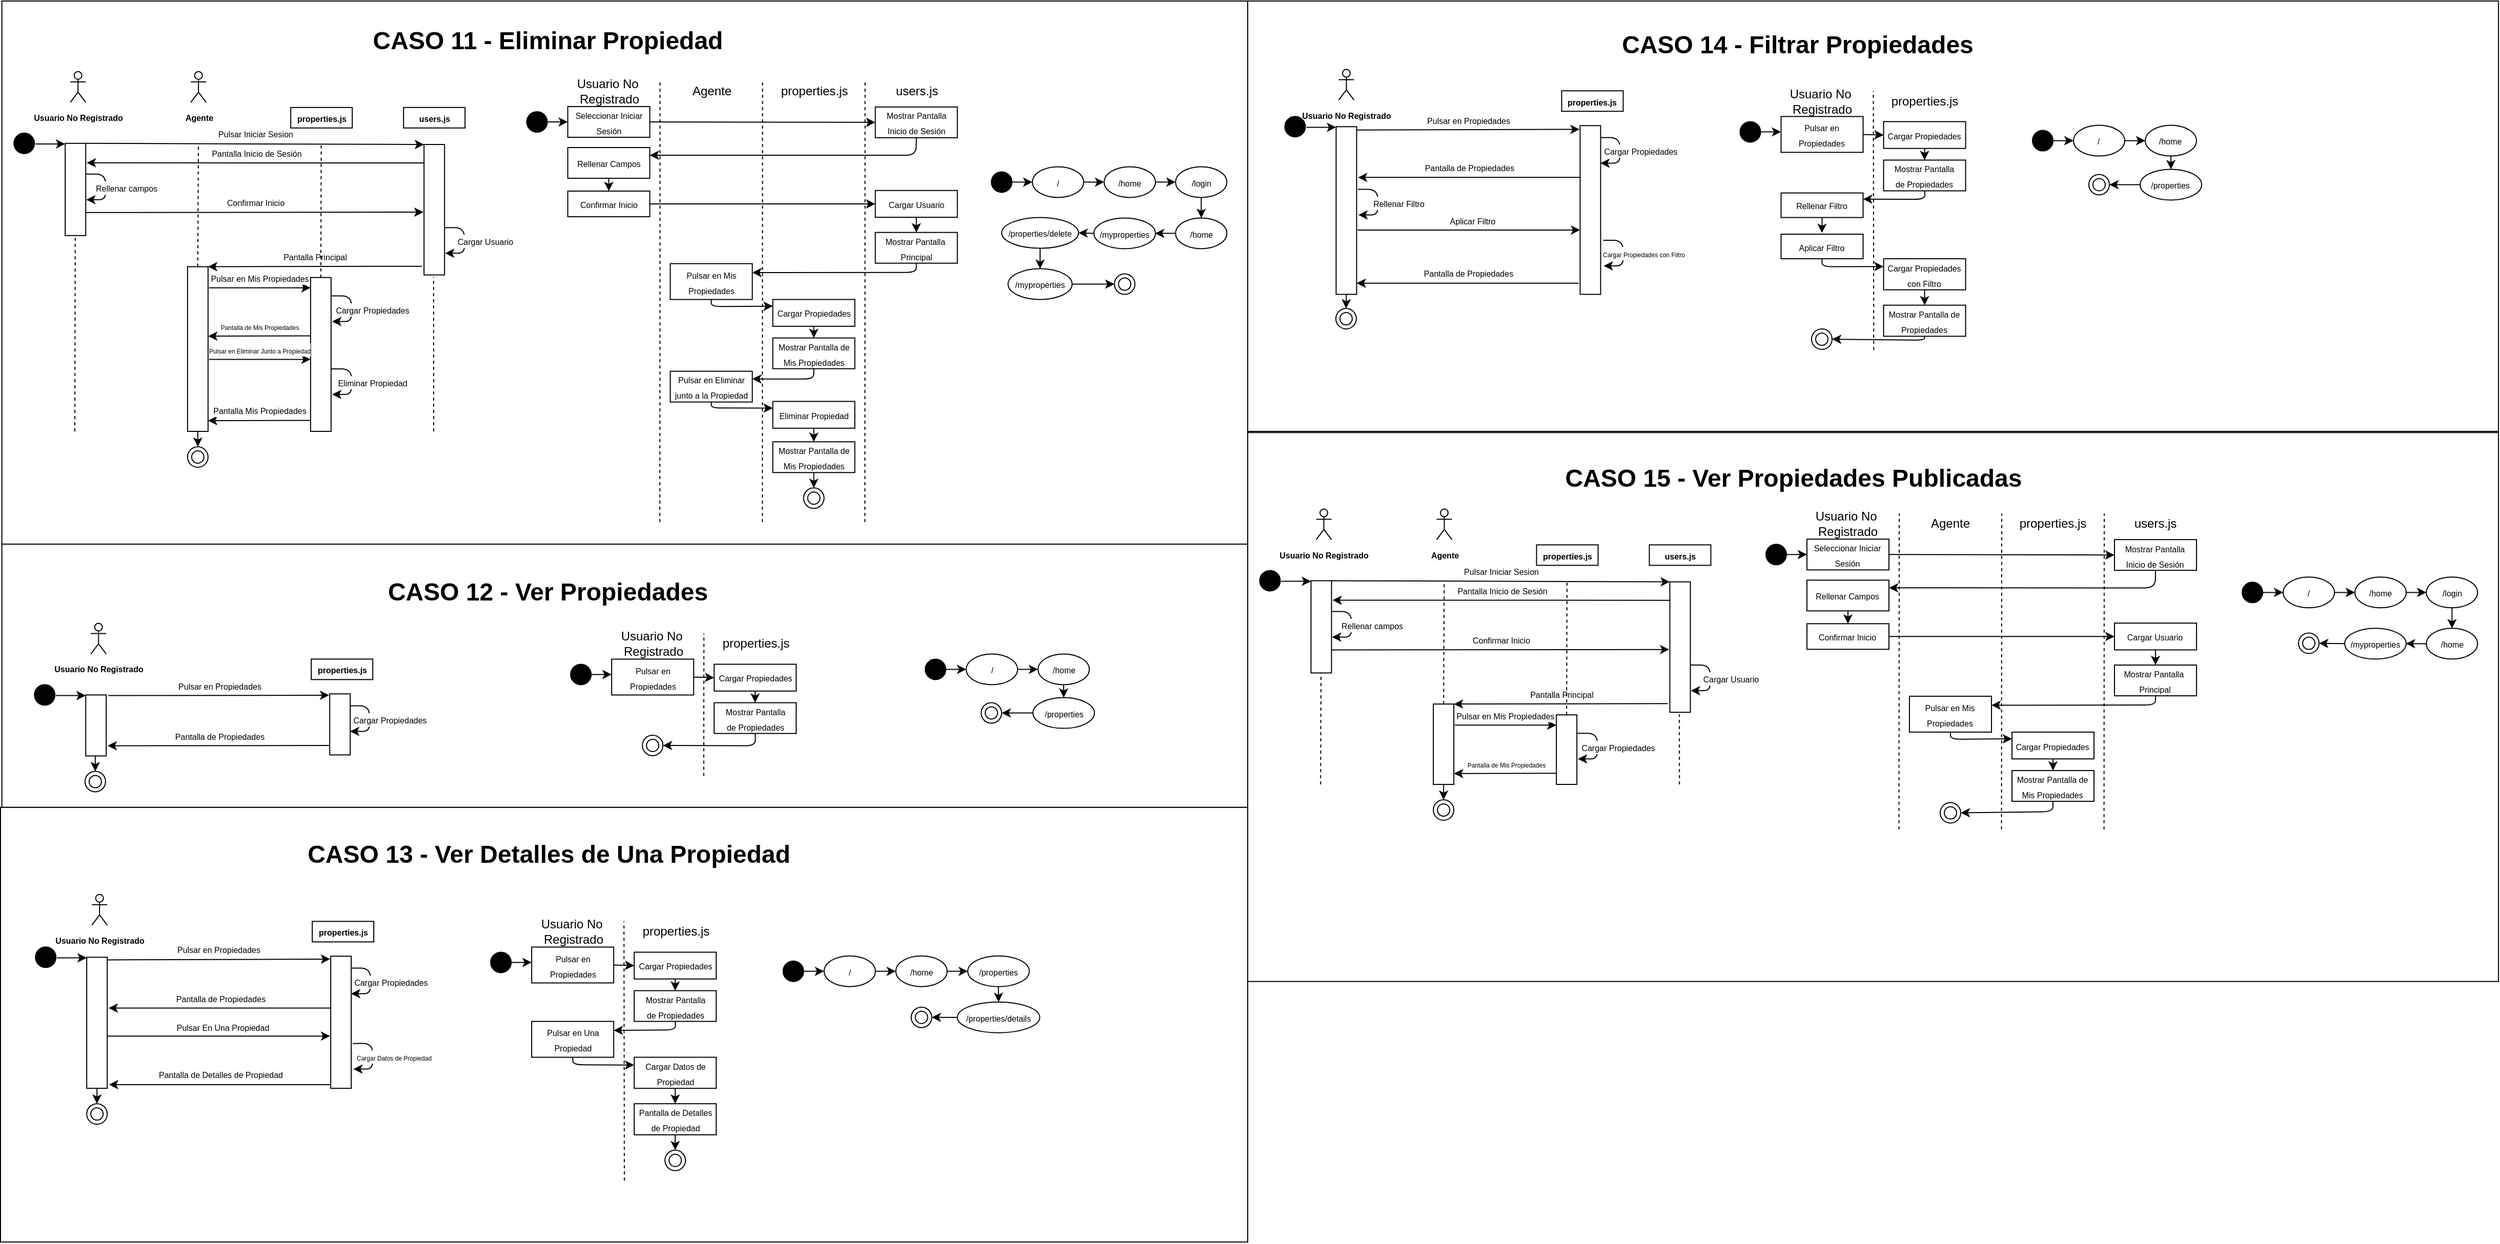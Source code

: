 <mxfile version="12.6.5" type="device"><diagram id="qFSnYzlTSoqKWyIxXZw7" name="Page-1"><mxGraphModel dx="3328" dy="886" grid="1" gridSize="10" guides="1" tooltips="1" connect="1" arrows="1" fold="1" page="1" pageScale="1" pageWidth="827" pageHeight="1169" math="0" shadow="0"><root><mxCell id="0"/><mxCell id="1" parent="0"/><mxCell id="uizif_pkqLa0kZr_M0k2-1" value="" style="rounded=0;whiteSpace=wrap;html=1;fillColor=#FFFFFF;" parent="1" vertex="1"><mxGeometry x="1064.84" y="1850" width="1215.16" height="530" as="geometry"/></mxCell><mxCell id="uizif_pkqLa0kZr_M0k2-2" value="" style="rounded=0;whiteSpace=wrap;html=1;fillColor=#FFFFFF;" parent="1" vertex="1"><mxGeometry x="1063.5" y="2636.82" width="1216.5" height="424.28" as="geometry"/></mxCell><mxCell id="uizif_pkqLa0kZr_M0k2-3" value="" style="rounded=0;whiteSpace=wrap;html=1;fillColor=#FFFFFF;" parent="1" vertex="1"><mxGeometry x="1064.84" y="2380" width="1215.16" height="256.82" as="geometry"/></mxCell><mxCell id="uizif_pkqLa0kZr_M0k2-4" value="" style="rounded=0;whiteSpace=wrap;html=1;" parent="1" vertex="1"><mxGeometry x="1476.6" y="1990" width="20" height="127.32" as="geometry"/></mxCell><mxCell id="uizif_pkqLa0kZr_M0k2-5" value="&lt;font style=&quot;font-size: 8px&quot;&gt;&lt;b&gt;Agente&lt;/b&gt;&lt;/font&gt;" style="shape=umlActor;verticalLabelPosition=bottom;labelBackgroundColor=#ffffff;verticalAlign=top;html=1;outlineConnect=0;" parent="1" vertex="1"><mxGeometry x="1249.1" y="1918.89" width="15" height="30" as="geometry"/></mxCell><mxCell id="uizif_pkqLa0kZr_M0k2-6" value="" style="rounded=0;whiteSpace=wrap;html=1;" parent="1" vertex="1"><mxGeometry x="1245.93" y="2109.25" width="20" height="160.75" as="geometry"/></mxCell><mxCell id="uizif_pkqLa0kZr_M0k2-7" value="&lt;font style=&quot;font-size: 8px&quot;&gt;&lt;b&gt;users.js&lt;/b&gt;&lt;/font&gt;" style="rounded=0;whiteSpace=wrap;html=1;" parent="1" vertex="1"><mxGeometry x="1456.6" y="1953.89" width="60" height="20" as="geometry"/></mxCell><mxCell id="uizif_pkqLa0kZr_M0k2-8" value="&lt;font style=&quot;font-size: 8px&quot;&gt;Pulsar Iniciar Sesion&lt;/font&gt;" style="endArrow=classic;html=1;entryX=0;entryY=0;entryDx=0;entryDy=0;exitX=1;exitY=0;exitDx=0;exitDy=0;" parent="1" source="uizif_pkqLa0kZr_M0k2-38" target="uizif_pkqLa0kZr_M0k2-4" edge="1"><mxGeometry x="0.004" y="10" width="50" height="50" relative="1" as="geometry"><mxPoint x="1148.6" y="1989.48" as="sourcePoint"/><mxPoint x="1440" y="2000" as="targetPoint"/><Array as="points"/><mxPoint as="offset"/></mxGeometry></mxCell><mxCell id="uizif_pkqLa0kZr_M0k2-9" value="&lt;font style=&quot;font-size: 8px&quot;&gt;Pantalla Inicio de Sesión&lt;/font&gt;" style="endArrow=classic;html=1;entryX=1.05;entryY=0.211;entryDx=0;entryDy=0;entryPerimeter=0;" parent="1" target="uizif_pkqLa0kZr_M0k2-38" edge="1"><mxGeometry x="-0.001" y="-10" width="50" height="50" relative="1" as="geometry"><mxPoint x="1477" y="2008" as="sourcePoint"/><mxPoint x="1206.6" y="2028.89" as="targetPoint"/><Array as="points"/><mxPoint as="offset"/></mxGeometry></mxCell><mxCell id="uizif_pkqLa0kZr_M0k2-10" value="&lt;font style=&quot;font-size: 24px&quot;&gt;&lt;b&gt;CASO 11 - Eliminar Propiedad&lt;/b&gt;&lt;/font&gt;" style="text;html=1;align=center;verticalAlign=middle;resizable=0;points=[];autosize=1;" parent="1" vertex="1"><mxGeometry x="1416.6" y="1878.89" width="360" height="20" as="geometry"/></mxCell><mxCell id="uizif_pkqLa0kZr_M0k2-11" value="&lt;font style=&quot;font-size: 8px&quot;&gt;/&lt;/font&gt;" style="ellipse;whiteSpace=wrap;html=1;" parent="1" vertex="1"><mxGeometry x="2070.0" y="2011.7" width="50" height="30" as="geometry"/></mxCell><mxCell id="uizif_pkqLa0kZr_M0k2-12" value="&lt;font style=&quot;font-size: 8px&quot;&gt;/home&lt;/font&gt;" style="ellipse;whiteSpace=wrap;html=1;" parent="1" vertex="1"><mxGeometry x="2140.0" y="2011.7" width="50" height="30" as="geometry"/></mxCell><mxCell id="uizif_pkqLa0kZr_M0k2-13" value="&lt;span style=&quot;font-size: 8px&quot;&gt;/home&lt;/span&gt;" style="ellipse;whiteSpace=wrap;html=1;" parent="1" vertex="1"><mxGeometry x="2209.67" y="2061.7" width="50" height="30" as="geometry"/></mxCell><mxCell id="uizif_pkqLa0kZr_M0k2-14" value="" style="endArrow=classic;html=1;exitX=1;exitY=0.5;exitDx=0;exitDy=0;entryX=0;entryY=0.5;entryDx=0;entryDy=0;" parent="1" source="uizif_pkqLa0kZr_M0k2-11" target="uizif_pkqLa0kZr_M0k2-12" edge="1"><mxGeometry width="50" height="50" relative="1" as="geometry"><mxPoint x="2110.0" y="2093.41" as="sourcePoint"/><mxPoint x="2160.0" y="2043.41" as="targetPoint"/></mxGeometry></mxCell><mxCell id="uizif_pkqLa0kZr_M0k2-15" value="" style="endArrow=classic;html=1;exitX=1;exitY=0.5;exitDx=0;exitDy=0;entryX=0;entryY=0.5;entryDx=0;entryDy=0;" parent="1" source="uizif_pkqLa0kZr_M0k2-12" edge="1"><mxGeometry width="50" height="50" relative="1" as="geometry"><mxPoint x="2189.67" y="2061.7" as="sourcePoint"/><mxPoint x="2209.67" y="2026.7" as="targetPoint"/></mxGeometry></mxCell><mxCell id="uizif_pkqLa0kZr_M0k2-16" value="" style="ellipse;shape=doubleEllipse;html=1;dashed=0;whitespace=wrap;aspect=fixed;fillColor=#000000;" parent="1" vertex="1"><mxGeometry x="2030.0" y="2016.7" width="20" height="20" as="geometry"/></mxCell><mxCell id="uizif_pkqLa0kZr_M0k2-17" value="" style="endArrow=classic;html=1;entryX=0;entryY=0.5;entryDx=0;entryDy=0;exitX=1;exitY=0.5;exitDx=0;exitDy=0;" parent="1" source="uizif_pkqLa0kZr_M0k2-16" target="uizif_pkqLa0kZr_M0k2-11" edge="1"><mxGeometry width="50" height="50" relative="1" as="geometry"><mxPoint x="1810" y="2491.7" as="sourcePoint"/><mxPoint x="1860" y="2441.7" as="targetPoint"/></mxGeometry></mxCell><mxCell id="uizif_pkqLa0kZr_M0k2-18" value="" style="ellipse;shape=doubleEllipse;html=1;dashed=0;whitespace=wrap;aspect=fixed;fillColor=#FFFFFF;" parent="1" vertex="1"><mxGeometry x="2150.0" y="2116.27" width="20" height="20" as="geometry"/></mxCell><mxCell id="uizif_pkqLa0kZr_M0k2-19" value="" style="endArrow=classic;html=1;exitX=0.5;exitY=1;exitDx=0;exitDy=0;entryX=0.5;entryY=0;entryDx=0;entryDy=0;" parent="1" target="uizif_pkqLa0kZr_M0k2-13" edge="1"><mxGeometry width="50" height="50" relative="1" as="geometry"><mxPoint x="2234.67" y="2041.7" as="sourcePoint"/><mxPoint x="2199.67" y="2141.6" as="targetPoint"/></mxGeometry></mxCell><mxCell id="uizif_pkqLa0kZr_M0k2-20" value="" style="endArrow=classic;html=1;exitX=0;exitY=0.5;exitDx=0;exitDy=0;" parent="1" source="uizif_pkqLa0kZr_M0k2-13" edge="1"><mxGeometry width="50" height="50" relative="1" as="geometry"><mxPoint x="2129.67" y="2076.7" as="sourcePoint"/><mxPoint x="2189.67" y="2076.7" as="targetPoint"/></mxGeometry></mxCell><mxCell id="uizif_pkqLa0kZr_M0k2-21" value="" style="ellipse;shape=doubleEllipse;html=1;dashed=0;whitespace=wrap;aspect=fixed;fillColor=#000000;" parent="1" vertex="1"><mxGeometry x="1576.79" y="1957.98" width="20" height="20" as="geometry"/></mxCell><mxCell id="uizif_pkqLa0kZr_M0k2-22" value="" style="endArrow=classic;html=1;exitX=1;exitY=0.5;exitDx=0;exitDy=0;" parent="1" source="uizif_pkqLa0kZr_M0k2-21" edge="1"><mxGeometry width="50" height="50" relative="1" as="geometry"><mxPoint x="1446.79" y="2527.98" as="sourcePoint"/><mxPoint x="1616.79" y="1967.98" as="targetPoint"/></mxGeometry></mxCell><mxCell id="uizif_pkqLa0kZr_M0k2-23" value="" style="ellipse;shape=doubleEllipse;html=1;dashed=0;whitespace=wrap;aspect=fixed;fillColor=#FFFFFF;" parent="1" vertex="1"><mxGeometry x="1846.79" y="2325.16" width="20" height="20" as="geometry"/></mxCell><mxCell id="uizif_pkqLa0kZr_M0k2-24" value="" style="endArrow=classic;html=1;entryX=0;entryY=0.25;entryDx=0;entryDy=0;exitX=0.5;exitY=1;exitDx=0;exitDy=0;" parent="1" source="uizif_pkqLa0kZr_M0k2-30" target="uizif_pkqLa0kZr_M0k2-79" edge="1"><mxGeometry width="50" height="50" relative="1" as="geometry"><mxPoint x="1756.79" y="2178.81" as="sourcePoint"/><mxPoint x="1946.79" y="2365.78" as="targetPoint"/><Array as="points"><mxPoint x="1756.79" y="2148.2"/></Array></mxGeometry></mxCell><mxCell id="uizif_pkqLa0kZr_M0k2-25" value="&lt;span style=&quot;font-size: 8px&quot;&gt;Seleccionar Iniciar Sesión&lt;/span&gt;" style="rounded=0;whiteSpace=wrap;html=1;fillColor=#FFFFFF;" parent="1" vertex="1"><mxGeometry x="1616.79" y="1952.98" width="80" height="30" as="geometry"/></mxCell><mxCell id="uizif_pkqLa0kZr_M0k2-26" value="" style="endArrow=classic;html=1;exitX=1;exitY=0.5;exitDx=0;exitDy=0;entryX=0;entryY=0.5;entryDx=0;entryDy=0;" parent="1" source="uizif_pkqLa0kZr_M0k2-25" target="uizif_pkqLa0kZr_M0k2-63" edge="1"><mxGeometry width="50" height="50" relative="1" as="geometry"><mxPoint x="1726.79" y="2004.41" as="sourcePoint"/><mxPoint x="1916.79" y="1967.98" as="targetPoint"/></mxGeometry></mxCell><mxCell id="uizif_pkqLa0kZr_M0k2-27" value="&lt;span style=&quot;font-size: 8px&quot;&gt;Rellenar Campos&lt;/span&gt;" style="rounded=0;whiteSpace=wrap;html=1;fillColor=#FFFFFF;" parent="1" vertex="1"><mxGeometry x="1616.79" y="1992.98" width="80" height="30" as="geometry"/></mxCell><mxCell id="uizif_pkqLa0kZr_M0k2-28" value="" style="endArrow=classic;html=1;exitX=0.5;exitY=1;exitDx=0;exitDy=0;entryX=1;entryY=0.25;entryDx=0;entryDy=0;" parent="1" source="uizif_pkqLa0kZr_M0k2-63" target="uizif_pkqLa0kZr_M0k2-27" edge="1"><mxGeometry width="50" height="50" relative="1" as="geometry"><mxPoint x="1956.79" y="1982.98" as="sourcePoint"/><mxPoint x="1736.79" y="2037.98" as="targetPoint"/><Array as="points"><mxPoint x="1956.62" y="2000.52"/></Array></mxGeometry></mxCell><mxCell id="uizif_pkqLa0kZr_M0k2-29" value="&lt;span style=&quot;font-size: 8px&quot;&gt;Confirmar Inicio&lt;/span&gt;" style="rounded=0;whiteSpace=wrap;html=1;fillColor=#FFFFFF;" parent="1" vertex="1"><mxGeometry x="1616.79" y="2035.48" width="80" height="25" as="geometry"/></mxCell><mxCell id="uizif_pkqLa0kZr_M0k2-30" value="&lt;font style=&quot;font-size: 8px&quot;&gt;Pulsar en Mis Propiedades&lt;/font&gt;" style="rounded=0;whiteSpace=wrap;html=1;fillColor=#FFFFFF;" parent="1" vertex="1"><mxGeometry x="1716.79" y="2106.27" width="80" height="35" as="geometry"/></mxCell><mxCell id="uizif_pkqLa0kZr_M0k2-31" value="" style="endArrow=classic;html=1;entryX=1;entryY=0.25;entryDx=0;entryDy=0;exitX=0.5;exitY=1;exitDx=0;exitDy=0;" parent="1" source="uizif_pkqLa0kZr_M0k2-57" target="uizif_pkqLa0kZr_M0k2-30" edge="1"><mxGeometry width="50" height="50" relative="1" as="geometry"><mxPoint x="1756.79" y="2105.84" as="sourcePoint"/><mxPoint x="1676.79" y="2143.34" as="targetPoint"/><Array as="points"><mxPoint x="1956.79" y="2114.84"/></Array></mxGeometry></mxCell><mxCell id="uizif_pkqLa0kZr_M0k2-32" value="" style="endArrow=classic;html=1;exitX=1;exitY=0.5;exitDx=0;exitDy=0;entryX=0;entryY=0.5;entryDx=0;entryDy=0;" parent="1" source="uizif_pkqLa0kZr_M0k2-29" target="uizif_pkqLa0kZr_M0k2-114" edge="1"><mxGeometry width="50" height="50" relative="1" as="geometry"><mxPoint x="1736.79" y="2110.48" as="sourcePoint"/><mxPoint x="1716.79" y="2047.98" as="targetPoint"/></mxGeometry></mxCell><mxCell id="uizif_pkqLa0kZr_M0k2-33" value="" style="endArrow=classic;html=1;entryX=0.5;entryY=0;entryDx=0;entryDy=0;exitX=0.5;exitY=1;exitDx=0;exitDy=0;" parent="1" source="uizif_pkqLa0kZr_M0k2-27" target="uizif_pkqLa0kZr_M0k2-29" edge="1"><mxGeometry width="50" height="50" relative="1" as="geometry"><mxPoint x="1746.79" y="2120.48" as="sourcePoint"/><mxPoint x="1696.79" y="2120.48" as="targetPoint"/></mxGeometry></mxCell><mxCell id="uizif_pkqLa0kZr_M0k2-34" value="" style="endArrow=none;dashed=1;html=1;" parent="1" edge="1"><mxGeometry width="50" height="50" relative="1" as="geometry"><mxPoint x="1706.62" y="2358.52" as="sourcePoint"/><mxPoint x="1706.79" y="1927.98" as="targetPoint"/></mxGeometry></mxCell><mxCell id="uizif_pkqLa0kZr_M0k2-35" value="Usuario No&amp;nbsp;&lt;br&gt;Registrado" style="text;html=1;align=center;verticalAlign=middle;resizable=0;points=[];autosize=1;" parent="1" vertex="1"><mxGeometry x="1616.79" y="1922.98" width="80" height="30" as="geometry"/></mxCell><mxCell id="uizif_pkqLa0kZr_M0k2-36" value="Agente" style="text;html=1;align=center;verticalAlign=middle;resizable=0;points=[];autosize=1;" parent="1" vertex="1"><mxGeometry x="1731.79" y="1927.98" width="50" height="20" as="geometry"/></mxCell><mxCell id="uizif_pkqLa0kZr_M0k2-37" value="&lt;font style=&quot;font-size: 8px&quot;&gt;&lt;b&gt;Usuario No Registrado&lt;/b&gt;&lt;/font&gt;" style="shape=umlActor;verticalLabelPosition=bottom;labelBackgroundColor=#ffffff;verticalAlign=top;html=1;outlineConnect=0;" parent="1" vertex="1"><mxGeometry x="1131.6" y="1918.89" width="15" height="30" as="geometry"/></mxCell><mxCell id="uizif_pkqLa0kZr_M0k2-38" value="" style="rounded=0;whiteSpace=wrap;html=1;" parent="1" vertex="1"><mxGeometry x="1126.6" y="1988.89" width="20" height="90" as="geometry"/></mxCell><mxCell id="uizif_pkqLa0kZr_M0k2-39" value="&lt;font style=&quot;font-size: 8px&quot;&gt;Rellenar campos&lt;/font&gt;" style="endArrow=classic;html=1;exitX=1;exitY=0.077;exitDx=0;exitDy=0;exitPerimeter=0;" parent="1" edge="1"><mxGeometry x="0.402" y="-24" width="50" height="50" relative="1" as="geometry"><mxPoint x="1146.6" y="2018.93" as="sourcePoint"/><mxPoint x="1147.1" y="2043.89" as="targetPoint"/><Array as="points"><mxPoint x="1166.1" y="2018.89"/><mxPoint x="1166.1" y="2043.89"/></Array><mxPoint x="20" y="12" as="offset"/></mxGeometry></mxCell><mxCell id="uizif_pkqLa0kZr_M0k2-40" value="" style="ellipse;shape=doubleEllipse;html=1;dashed=0;whitespace=wrap;aspect=fixed;fillColor=#000000;" parent="1" vertex="1"><mxGeometry x="1076.6" y="1978.89" width="20" height="20" as="geometry"/></mxCell><mxCell id="uizif_pkqLa0kZr_M0k2-41" value="" style="endArrow=classic;html=1;exitX=1;exitY=0.5;exitDx=0;exitDy=0;" parent="1" edge="1"><mxGeometry width="50" height="50" relative="1" as="geometry"><mxPoint x="1097.6" y="1989.48" as="sourcePoint"/><mxPoint x="1126.6" y="1989.48" as="targetPoint"/></mxGeometry></mxCell><mxCell id="uizif_pkqLa0kZr_M0k2-42" value="" style="endArrow=classic;html=1;entryX=0.5;entryY=0;entryDx=0;entryDy=0;exitX=0.5;exitY=1;exitDx=0;exitDy=0;" parent="1" target="uizif_pkqLa0kZr_M0k2-47" edge="1"><mxGeometry width="50" height="50" relative="1" as="geometry"><mxPoint x="1255.93" y="2270" as="sourcePoint"/><mxPoint x="1265.93" y="2295" as="targetPoint"/></mxGeometry></mxCell><mxCell id="uizif_pkqLa0kZr_M0k2-43" value="" style="endArrow=none;dashed=1;html=1;exitX=0.5;exitY=0;exitDx=0;exitDy=0;" parent="1" source="uizif_pkqLa0kZr_M0k2-6" edge="1"><mxGeometry width="50" height="50" relative="1" as="geometry"><mxPoint x="1256.6" y="2078.89" as="sourcePoint"/><mxPoint x="1256.5" y="1990.05" as="targetPoint"/></mxGeometry></mxCell><mxCell id="uizif_pkqLa0kZr_M0k2-44" value="&lt;font style=&quot;font-size: 8px&quot;&gt;Confirmar Inicio&lt;/font&gt;" style="endArrow=classic;html=1;exitX=1;exitY=0.75;exitDx=0;exitDy=0;" parent="1" source="uizif_pkqLa0kZr_M0k2-38" edge="1"><mxGeometry x="0.004" y="10" width="50" height="50" relative="1" as="geometry"><mxPoint x="1147.6" y="2070.05" as="sourcePoint"/><mxPoint x="1476" y="2056" as="targetPoint"/><Array as="points"/><mxPoint as="offset"/></mxGeometry></mxCell><mxCell id="uizif_pkqLa0kZr_M0k2-45" value="&lt;font style=&quot;font-size: 8px&quot;&gt;Pantalla Principal&lt;/font&gt;" style="endArrow=classic;html=1;entryX=1;entryY=0;entryDx=0;entryDy=0;" parent="1" target="uizif_pkqLa0kZr_M0k2-6" edge="1"><mxGeometry x="-0.003" y="-10" width="50" height="50" relative="1" as="geometry"><mxPoint x="1474.5" y="2108.82" as="sourcePoint"/><mxPoint x="1268.15" y="2135.55" as="targetPoint"/><Array as="points"/><mxPoint as="offset"/></mxGeometry></mxCell><mxCell id="uizif_pkqLa0kZr_M0k2-46" value="&lt;span style=&quot;font-size: 8px&quot;&gt;Pulsar en Mis Propiedades&lt;/span&gt;" style="endArrow=classic;html=1;" parent="1" edge="1"><mxGeometry x="-0.008" y="10" width="50" height="50" relative="1" as="geometry"><mxPoint x="1266.93" y="2129.82" as="sourcePoint"/><mxPoint x="1365.93" y="2129.82" as="targetPoint"/><Array as="points"/><mxPoint as="offset"/></mxGeometry></mxCell><mxCell id="uizif_pkqLa0kZr_M0k2-47" value="" style="ellipse;shape=doubleEllipse;html=1;dashed=0;whitespace=wrap;aspect=fixed;fillColor=#FFFFFF;" parent="1" vertex="1"><mxGeometry x="1245.93" y="2285" width="20" height="20" as="geometry"/></mxCell><mxCell id="uizif_pkqLa0kZr_M0k2-48" value="&lt;span style=&quot;font-size: 8px&quot;&gt;/login&lt;/span&gt;" style="ellipse;whiteSpace=wrap;html=1;" parent="1" vertex="1"><mxGeometry x="2209.67" y="2011.7" width="50" height="30" as="geometry"/></mxCell><mxCell id="uizif_pkqLa0kZr_M0k2-49" value="&lt;span style=&quot;font-size: 8px&quot;&gt;/myproperties&lt;/span&gt;" style="ellipse;whiteSpace=wrap;html=1;" parent="1" vertex="1"><mxGeometry x="2130" y="2061.7" width="60" height="30" as="geometry"/></mxCell><mxCell id="uizif_pkqLa0kZr_M0k2-50" value="" style="endArrow=classic;html=1;exitX=0.5;exitY=1;exitDx=0;exitDy=0;entryX=0.5;entryY=0;entryDx=0;entryDy=0;" parent="1" source="uizif_pkqLa0kZr_M0k2-70" target="uizif_pkqLa0kZr_M0k2-76" edge="1"><mxGeometry width="50" height="50" relative="1" as="geometry"><mxPoint x="2075.0" y="2076.7" as="sourcePoint"/><mxPoint x="2083" y="2113.48" as="targetPoint"/></mxGeometry></mxCell><mxCell id="uizif_pkqLa0kZr_M0k2-51" value="&lt;span style=&quot;font-size: 8px&quot;&gt;Mostrar Pantalla de&lt;br&gt;Mis Propiedades&lt;br&gt;&lt;/span&gt;" style="rounded=0;whiteSpace=wrap;html=1;fillColor=#FFFFFF;" parent="1" vertex="1"><mxGeometry x="1816.79" y="2178.81" width="80" height="30" as="geometry"/></mxCell><mxCell id="uizif_pkqLa0kZr_M0k2-52" value="" style="rounded=0;whiteSpace=wrap;html=1;" parent="1" vertex="1"><mxGeometry x="1365.93" y="2119.82" width="20" height="150.18" as="geometry"/></mxCell><mxCell id="uizif_pkqLa0kZr_M0k2-53" value="&lt;font style=&quot;font-size: 8px&quot;&gt;&lt;b&gt;properties.js&lt;/b&gt;&lt;/font&gt;" style="rounded=0;whiteSpace=wrap;html=1;" parent="1" vertex="1"><mxGeometry x="1346.6" y="1953.89" width="60" height="20" as="geometry"/></mxCell><mxCell id="uizif_pkqLa0kZr_M0k2-54" value="" style="endArrow=none;dashed=1;html=1;exitX=0.5;exitY=0;exitDx=0;exitDy=0;" parent="1" source="uizif_pkqLa0kZr_M0k2-52" edge="1"><mxGeometry width="50" height="50" relative="1" as="geometry"><mxPoint x="1376.41" y="2077.73" as="sourcePoint"/><mxPoint x="1376.31" y="1988.89" as="targetPoint"/></mxGeometry></mxCell><mxCell id="uizif_pkqLa0kZr_M0k2-55" value="" style="endArrow=none;dashed=1;html=1;" parent="1" edge="1"><mxGeometry width="50" height="50" relative="1" as="geometry"><mxPoint x="1806.62" y="2358.52" as="sourcePoint"/><mxPoint x="1806.79" y="1927.98" as="targetPoint"/></mxGeometry></mxCell><mxCell id="uizif_pkqLa0kZr_M0k2-56" value="properties.js" style="text;html=1;align=center;verticalAlign=middle;resizable=0;points=[];autosize=1;" parent="1" vertex="1"><mxGeometry x="1816.79" y="1927.98" width="80" height="20" as="geometry"/></mxCell><mxCell id="uizif_pkqLa0kZr_M0k2-57" value="&lt;span style=&quot;font-size: 8px&quot;&gt;Mostrar Pantalla&amp;nbsp; Principal&lt;/span&gt;" style="rounded=0;whiteSpace=wrap;html=1;fillColor=#FFFFFF;" parent="1" vertex="1"><mxGeometry x="1916.79" y="2075.84" width="80" height="30" as="geometry"/></mxCell><mxCell id="uizif_pkqLa0kZr_M0k2-58" value="" style="endArrow=none;dashed=1;html=1;" parent="1" edge="1"><mxGeometry width="50" height="50" relative="1" as="geometry"><mxPoint x="1906.62" y="2358.52" as="sourcePoint"/><mxPoint x="1906.79" y="1927.98" as="targetPoint"/></mxGeometry></mxCell><mxCell id="uizif_pkqLa0kZr_M0k2-59" value="users.js" style="text;html=1;align=center;verticalAlign=middle;resizable=0;points=[];autosize=1;" parent="1" vertex="1"><mxGeometry x="1926.79" y="1927.98" width="60" height="20" as="geometry"/></mxCell><mxCell id="uizif_pkqLa0kZr_M0k2-60" value="" style="endArrow=classic;html=1;exitX=0.5;exitY=1;exitDx=0;exitDy=0;entryX=1;entryY=0.25;entryDx=0;entryDy=0;" parent="1" source="uizif_pkqLa0kZr_M0k2-51" target="uizif_pkqLa0kZr_M0k2-66" edge="1"><mxGeometry width="50" height="50" relative="1" as="geometry"><mxPoint x="2056.79" y="2208.38" as="sourcePoint"/><mxPoint x="1996.79" y="2228.81" as="targetPoint"/><Array as="points"><mxPoint x="1856.79" y="2218.88"/></Array></mxGeometry></mxCell><mxCell id="uizif_pkqLa0kZr_M0k2-61" value="" style="endArrow=none;dashed=1;html=1;" parent="1" edge="1"><mxGeometry width="50" height="50" relative="1" as="geometry"><mxPoint x="1136" y="2270" as="sourcePoint"/><mxPoint x="1136.36" y="2078.89" as="targetPoint"/></mxGeometry></mxCell><mxCell id="uizif_pkqLa0kZr_M0k2-62" value="&lt;font style=&quot;font-size: 6px&quot;&gt;Pantalla de Mis Propiedades&lt;/font&gt;" style="endArrow=classic;html=1;entryX=1.008;entryY=0.703;entryDx=0;entryDy=0;exitX=0;exitY=0.5;exitDx=0;exitDy=0;entryPerimeter=0;" parent="1" edge="1"><mxGeometry x="-0.004" y="-10" width="50" height="50" relative="1" as="geometry"><mxPoint x="1365.93" y="2176.795" as="sourcePoint"/><mxPoint x="1266.09" y="2177.061" as="targetPoint"/><Array as="points"/><mxPoint as="offset"/></mxGeometry></mxCell><mxCell id="uizif_pkqLa0kZr_M0k2-63" value="&lt;span style=&quot;font-size: 8px&quot;&gt;Mostrar Pantalla Inicio de Sesión&lt;/span&gt;" style="rounded=0;whiteSpace=wrap;html=1;fillColor=#FFFFFF;" parent="1" vertex="1"><mxGeometry x="1916.79" y="1953.41" width="80" height="30" as="geometry"/></mxCell><mxCell id="uizif_pkqLa0kZr_M0k2-64" value="&lt;font style=&quot;font-size: 8px&quot;&gt;Pantalla Mis Propiedades&lt;/font&gt;" style="endArrow=classic;html=1;entryX=1.008;entryY=0.703;entryDx=0;entryDy=0;exitX=0;exitY=0.5;exitDx=0;exitDy=0;entryPerimeter=0;" parent="1" edge="1"><mxGeometry x="-0.004" y="-10" width="50" height="50" relative="1" as="geometry"><mxPoint x="1365.77" y="2259.225" as="sourcePoint"/><mxPoint x="1265.93" y="2259.491" as="targetPoint"/><Array as="points"/><mxPoint as="offset"/></mxGeometry></mxCell><mxCell id="uizif_pkqLa0kZr_M0k2-65" value="" style="endArrow=none;dashed=1;html=1;" parent="1" edge="1"><mxGeometry width="50" height="50" relative="1" as="geometry"><mxPoint x="1486" y="2270" as="sourcePoint"/><mxPoint x="1485.92" y="2119.25" as="targetPoint"/></mxGeometry></mxCell><mxCell id="uizif_pkqLa0kZr_M0k2-66" value="&lt;span style=&quot;font-size: 8px&quot;&gt;Pulsar en Eliminar junto a la Propiedad&lt;/span&gt;" style="rounded=0;whiteSpace=wrap;html=1;fillColor=#FFFFFF;" parent="1" vertex="1"><mxGeometry x="1716.79" y="2211.31" width="80" height="30" as="geometry"/></mxCell><mxCell id="uizif_pkqLa0kZr_M0k2-67" value="" style="endArrow=classic;html=1;exitX=0.5;exitY=1;exitDx=0;exitDy=0;entryX=0;entryY=0.25;entryDx=0;entryDy=0;" parent="1" source="uizif_pkqLa0kZr_M0k2-66" target="uizif_pkqLa0kZr_M0k2-68" edge="1"><mxGeometry width="50" height="50" relative="1" as="geometry"><mxPoint x="1796.79" y="2269.65" as="sourcePoint"/><mxPoint x="1836.79" y="2269.88" as="targetPoint"/><Array as="points"><mxPoint x="1756.79" y="2247.16"/></Array></mxGeometry></mxCell><mxCell id="uizif_pkqLa0kZr_M0k2-68" value="&lt;span style=&quot;font-size: 8px&quot;&gt;Eliminar Propiedad&lt;br&gt;&lt;/span&gt;" style="rounded=0;whiteSpace=wrap;html=1;fillColor=#FFFFFF;" parent="1" vertex="1"><mxGeometry x="1816.79" y="2240.74" width="80" height="26.15" as="geometry"/></mxCell><mxCell id="uizif_pkqLa0kZr_M0k2-69" value="" style="endArrow=classic;html=1;exitX=0.5;exitY=1;exitDx=0;exitDy=0;entryX=0.5;entryY=0;entryDx=0;entryDy=0;" parent="1" source="uizif_pkqLa0kZr_M0k2-68" target="uizif_pkqLa0kZr_M0k2-74" edge="1"><mxGeometry width="50" height="50" relative="1" as="geometry"><mxPoint x="1806.79" y="2279.65" as="sourcePoint"/><mxPoint x="1836.79" y="2315.16" as="targetPoint"/><Array as="points"/></mxGeometry></mxCell><mxCell id="uizif_pkqLa0kZr_M0k2-70" value="&lt;span style=&quot;font-size: 8px&quot;&gt;/properties/delete&lt;/span&gt;" style="ellipse;whiteSpace=wrap;html=1;" parent="1" vertex="1"><mxGeometry x="2040" y="2061.27" width="75" height="30" as="geometry"/></mxCell><mxCell id="uizif_pkqLa0kZr_M0k2-71" value="" style="endArrow=classic;html=1;exitX=0;exitY=0.5;exitDx=0;exitDy=0;entryX=1;entryY=0.5;entryDx=0;entryDy=0;" parent="1" source="uizif_pkqLa0kZr_M0k2-49" target="uizif_pkqLa0kZr_M0k2-70" edge="1"><mxGeometry width="50" height="50" relative="1" as="geometry"><mxPoint x="2105.0" y="2074" as="sourcePoint"/><mxPoint x="2085.0" y="2074.0" as="targetPoint"/></mxGeometry></mxCell><mxCell id="uizif_pkqLa0kZr_M0k2-72" value="&lt;font style=&quot;font-size: 6px&quot;&gt;Pulsar en Eliminar Junto a Propiedad&lt;/font&gt;" style="endArrow=classic;html=1;" parent="1" edge="1"><mxGeometry x="-0.008" y="10" width="50" height="50" relative="1" as="geometry"><mxPoint x="1266.93" y="2199.69" as="sourcePoint"/><mxPoint x="1365.93" y="2199.69" as="targetPoint"/><Array as="points"/><mxPoint as="offset"/></mxGeometry></mxCell><mxCell id="uizif_pkqLa0kZr_M0k2-73" value="&lt;font style=&quot;font-size: 8px&quot;&gt;Eliminar Propiedad&lt;/font&gt;" style="endArrow=classic;html=1;exitX=1;exitY=0.077;exitDx=0;exitDy=0;exitPerimeter=0;" parent="1" edge="1"><mxGeometry x="0.402" y="-24" width="50" height="50" relative="1" as="geometry"><mxPoint x="1386.43" y="2208.97" as="sourcePoint"/><mxPoint x="1386.93" y="2233.93" as="targetPoint"/><Array as="points"><mxPoint x="1405.93" y="2208.93"/><mxPoint x="1405.93" y="2233.93"/></Array><mxPoint x="20" y="12" as="offset"/></mxGeometry></mxCell><mxCell id="uizif_pkqLa0kZr_M0k2-74" value="&lt;span style=&quot;font-size: 8px&quot;&gt;Mostrar Pantalla de&lt;br&gt;Mis Propiedades&lt;br&gt;&lt;/span&gt;" style="rounded=0;whiteSpace=wrap;html=1;fillColor=#FFFFFF;" parent="1" vertex="1"><mxGeometry x="1816.79" y="2280.16" width="80" height="30" as="geometry"/></mxCell><mxCell id="uizif_pkqLa0kZr_M0k2-75" value="" style="endArrow=classic;html=1;entryX=0.5;entryY=0;entryDx=0;entryDy=0;exitX=0.5;exitY=1;exitDx=0;exitDy=0;" parent="1" source="uizif_pkqLa0kZr_M0k2-74" target="uizif_pkqLa0kZr_M0k2-23" edge="1"><mxGeometry width="50" height="50" relative="1" as="geometry"><mxPoint x="1766.79" y="2312.56" as="sourcePoint"/><mxPoint x="1766.79" y="2325.06" as="targetPoint"/></mxGeometry></mxCell><mxCell id="uizif_pkqLa0kZr_M0k2-76" value="&lt;span style=&quot;font-size: 8px&quot;&gt;/myproperties&lt;/span&gt;" style="ellipse;whiteSpace=wrap;html=1;" parent="1" vertex="1"><mxGeometry x="2046.25" y="2111.27" width="62.5" height="30" as="geometry"/></mxCell><mxCell id="uizif_pkqLa0kZr_M0k2-77" value="" style="endArrow=classic;html=1;exitX=1;exitY=0.5;exitDx=0;exitDy=0;entryX=0;entryY=0.5;entryDx=0;entryDy=0;" parent="1" source="uizif_pkqLa0kZr_M0k2-76" target="uizif_pkqLa0kZr_M0k2-18" edge="1"><mxGeometry width="50" height="50" relative="1" as="geometry"><mxPoint x="2219.67" y="2086.7" as="sourcePoint"/><mxPoint x="2199.67" y="2086.7" as="targetPoint"/></mxGeometry></mxCell><mxCell id="uizif_pkqLa0kZr_M0k2-78" value="&lt;font style=&quot;font-size: 8px&quot;&gt;Cargar Propiedades&lt;/font&gt;" style="endArrow=classic;html=1;exitX=1;exitY=0.077;exitDx=0;exitDy=0;exitPerimeter=0;" parent="1" edge="1"><mxGeometry x="0.402" y="-24" width="50" height="50" relative="1" as="geometry"><mxPoint x="1386.43" y="2137.79" as="sourcePoint"/><mxPoint x="1386.93" y="2162.75" as="targetPoint"/><Array as="points"><mxPoint x="1405.93" y="2137.75"/><mxPoint x="1405.93" y="2162.75"/></Array><mxPoint x="20" y="12" as="offset"/></mxGeometry></mxCell><mxCell id="uizif_pkqLa0kZr_M0k2-79" value="&lt;span style=&quot;font-size: 8px&quot;&gt;Cargar Propiedades&lt;br&gt;&lt;/span&gt;" style="rounded=0;whiteSpace=wrap;html=1;fillColor=#FFFFFF;" parent="1" vertex="1"><mxGeometry x="1816.79" y="2141.27" width="80" height="26.15" as="geometry"/></mxCell><mxCell id="uizif_pkqLa0kZr_M0k2-80" value="" style="endArrow=classic;html=1;entryX=0.5;entryY=0;entryDx=0;entryDy=0;exitX=0.5;exitY=1;exitDx=0;exitDy=0;" parent="1" source="uizif_pkqLa0kZr_M0k2-79" target="uizif_pkqLa0kZr_M0k2-51" edge="1"><mxGeometry width="50" height="50" relative="1" as="geometry"><mxPoint x="1853.79" y="2167.2" as="sourcePoint"/><mxPoint x="1866.79" y="2290.16" as="targetPoint"/><Array as="points"/></mxGeometry></mxCell><mxCell id="uizif_pkqLa0kZr_M0k2-81" value="&lt;font style=&quot;font-size: 8px&quot;&gt;Pulsar en Propiedades&lt;/font&gt;" style="endArrow=classic;html=1;entryX=-0.027;entryY=0.022;entryDx=0;entryDy=0;entryPerimeter=0;" parent="1" target="uizif_pkqLa0kZr_M0k2-116" edge="1"><mxGeometry x="0.004" y="10" width="50" height="50" relative="1" as="geometry"><mxPoint x="1168.6" y="2527.77" as="sourcePoint"/><mxPoint x="1387.6" y="2527.788" as="targetPoint"/><Array as="points"/><mxPoint as="offset"/></mxGeometry></mxCell><mxCell id="uizif_pkqLa0kZr_M0k2-82" value="&lt;font style=&quot;font-size: 8px&quot;&gt;Pantalla de Propiedades&lt;/font&gt;" style="endArrow=classic;html=1;exitX=0.03;exitY=0.846;exitDx=0;exitDy=0;exitPerimeter=0;" parent="1" source="uizif_pkqLa0kZr_M0k2-116" edge="1"><mxGeometry x="-0.001" y="-10" width="50" height="50" relative="1" as="geometry"><mxPoint x="1380" y="2576.72" as="sourcePoint"/><mxPoint x="1168" y="2576.72" as="targetPoint"/><Array as="points"/><mxPoint as="offset"/></mxGeometry></mxCell><mxCell id="uizif_pkqLa0kZr_M0k2-83" value="&lt;font style=&quot;font-size: 24px&quot;&gt;&lt;b&gt;CASO 12 - Ver Propiedades&lt;/b&gt;&lt;/font&gt;" style="text;html=1;align=center;verticalAlign=middle;resizable=0;points=[];autosize=1;" parent="1" vertex="1"><mxGeometry x="1431.6" y="2417.28" width="330" height="20" as="geometry"/></mxCell><mxCell id="uizif_pkqLa0kZr_M0k2-84" value="&lt;font style=&quot;font-size: 8px&quot;&gt;/&lt;/font&gt;" style="ellipse;whiteSpace=wrap;html=1;" parent="1" vertex="1"><mxGeometry x="2005.5" y="2487.24" width="50" height="30" as="geometry"/></mxCell><mxCell id="uizif_pkqLa0kZr_M0k2-85" value="&lt;font style=&quot;font-size: 8px&quot;&gt;/home&lt;/font&gt;" style="ellipse;whiteSpace=wrap;html=1;" parent="1" vertex="1"><mxGeometry x="2075.5" y="2487.24" width="50" height="30" as="geometry"/></mxCell><mxCell id="uizif_pkqLa0kZr_M0k2-86" value="" style="endArrow=classic;html=1;exitX=1;exitY=0.5;exitDx=0;exitDy=0;entryX=0;entryY=0.5;entryDx=0;entryDy=0;" parent="1" source="uizif_pkqLa0kZr_M0k2-84" target="uizif_pkqLa0kZr_M0k2-85" edge="1"><mxGeometry width="50" height="50" relative="1" as="geometry"><mxPoint x="2045.5" y="2568.95" as="sourcePoint"/><mxPoint x="2095.5" y="2518.95" as="targetPoint"/></mxGeometry></mxCell><mxCell id="uizif_pkqLa0kZr_M0k2-87" value="" style="ellipse;shape=doubleEllipse;html=1;dashed=0;whitespace=wrap;aspect=fixed;fillColor=#000000;" parent="1" vertex="1"><mxGeometry x="1965.5" y="2492.24" width="20" height="20" as="geometry"/></mxCell><mxCell id="uizif_pkqLa0kZr_M0k2-88" value="" style="endArrow=classic;html=1;entryX=0;entryY=0.5;entryDx=0;entryDy=0;exitX=1;exitY=0.5;exitDx=0;exitDy=0;" parent="1" source="uizif_pkqLa0kZr_M0k2-87" target="uizif_pkqLa0kZr_M0k2-84" edge="1"><mxGeometry width="50" height="50" relative="1" as="geometry"><mxPoint x="1745.5" y="2967.24" as="sourcePoint"/><mxPoint x="1795.5" y="2917.24" as="targetPoint"/></mxGeometry></mxCell><mxCell id="uizif_pkqLa0kZr_M0k2-89" value="" style="ellipse;shape=doubleEllipse;html=1;dashed=0;whitespace=wrap;aspect=fixed;fillColor=#FFFFFF;" parent="1" vertex="1"><mxGeometry x="2020.0" y="2534.78" width="20" height="20" as="geometry"/></mxCell><mxCell id="uizif_pkqLa0kZr_M0k2-90" value="" style="endArrow=classic;html=1;exitX=0.5;exitY=1;exitDx=0;exitDy=0;entryX=0.5;entryY=0;entryDx=0;entryDy=0;" parent="1" source="uizif_pkqLa0kZr_M0k2-85" target="uizif_pkqLa0kZr_M0k2-105" edge="1"><mxGeometry width="50" height="50" relative="1" as="geometry"><mxPoint x="2145.17" y="2552.24" as="sourcePoint"/><mxPoint x="2125.17" y="2552.24" as="targetPoint"/></mxGeometry></mxCell><mxCell id="uizif_pkqLa0kZr_M0k2-91" value="" style="ellipse;shape=doubleEllipse;html=1;dashed=0;whitespace=wrap;aspect=fixed;fillColor=#000000;" parent="1" vertex="1"><mxGeometry x="1619.6" y="2497.24" width="20" height="20" as="geometry"/></mxCell><mxCell id="uizif_pkqLa0kZr_M0k2-92" value="" style="endArrow=classic;html=1;exitX=1;exitY=0.5;exitDx=0;exitDy=0;" parent="1" source="uizif_pkqLa0kZr_M0k2-91" edge="1"><mxGeometry width="50" height="50" relative="1" as="geometry"><mxPoint x="1489.6" y="3067.24" as="sourcePoint"/><mxPoint x="1659.6" y="2507.24" as="targetPoint"/></mxGeometry></mxCell><mxCell id="uizif_pkqLa0kZr_M0k2-93" value="" style="ellipse;shape=doubleEllipse;html=1;dashed=0;whitespace=wrap;aspect=fixed;fillColor=#FFFFFF;" parent="1" vertex="1"><mxGeometry x="1689.6" y="2566.46" width="20" height="20" as="geometry"/></mxCell><mxCell id="uizif_pkqLa0kZr_M0k2-94" value="" style="endArrow=classic;html=1;entryX=0;entryY=0.5;entryDx=0;entryDy=0;exitX=1;exitY=0.5;exitDx=0;exitDy=0;" parent="1" source="uizif_pkqLa0kZr_M0k2-95" target="uizif_pkqLa0kZr_M0k2-111" edge="1"><mxGeometry width="50" height="50" relative="1" as="geometry"><mxPoint x="1793.93" y="2716.25" as="sourcePoint"/><mxPoint x="1983.93" y="2903.22" as="targetPoint"/><Array as="points"/></mxGeometry></mxCell><mxCell id="uizif_pkqLa0kZr_M0k2-95" value="&lt;font style=&quot;font-size: 8px&quot;&gt;Pulsar en Propiedades&lt;/font&gt;" style="rounded=0;whiteSpace=wrap;html=1;fillColor=#FFFFFF;" parent="1" vertex="1"><mxGeometry x="1659.6" y="2492.24" width="80" height="35" as="geometry"/></mxCell><mxCell id="uizif_pkqLa0kZr_M0k2-96" value="" style="endArrow=none;dashed=1;html=1;" parent="1" edge="1"><mxGeometry width="50" height="50" relative="1" as="geometry"><mxPoint x="1749.43" y="2606.21" as="sourcePoint"/><mxPoint x="1749.6" y="2467.24" as="targetPoint"/></mxGeometry></mxCell><mxCell id="uizif_pkqLa0kZr_M0k2-97" value="Usuario No&amp;nbsp;&lt;br&gt;Registrado" style="text;html=1;align=center;verticalAlign=middle;resizable=0;points=[];autosize=1;" parent="1" vertex="1"><mxGeometry x="1659.6" y="2462.24" width="80" height="30" as="geometry"/></mxCell><mxCell id="uizif_pkqLa0kZr_M0k2-98" value="properties.js" style="text;html=1;align=center;verticalAlign=middle;resizable=0;points=[];autosize=1;" parent="1" vertex="1"><mxGeometry x="1759.6" y="2467.24" width="80" height="20" as="geometry"/></mxCell><mxCell id="uizif_pkqLa0kZr_M0k2-99" value="&lt;font style=&quot;font-size: 8px&quot;&gt;&lt;b&gt;Usuario No Registrado&lt;br&gt;&lt;/b&gt;&lt;/font&gt;" style="shape=umlActor;verticalLabelPosition=bottom;labelBackgroundColor=#ffffff;verticalAlign=top;html=1;outlineConnect=0;" parent="1" vertex="1"><mxGeometry x="1151.6" y="2457.24" width="15" height="30" as="geometry"/></mxCell><mxCell id="uizif_pkqLa0kZr_M0k2-100" value="" style="rounded=0;whiteSpace=wrap;html=1;" parent="1" vertex="1"><mxGeometry x="1146.6" y="2527.18" width="20" height="59.54" as="geometry"/></mxCell><mxCell id="uizif_pkqLa0kZr_M0k2-101" value="" style="ellipse;shape=doubleEllipse;html=1;dashed=0;whitespace=wrap;aspect=fixed;fillColor=#000000;" parent="1" vertex="1"><mxGeometry x="1096.6" y="2517.18" width="20" height="20" as="geometry"/></mxCell><mxCell id="uizif_pkqLa0kZr_M0k2-102" value="" style="endArrow=classic;html=1;exitX=1;exitY=0.5;exitDx=0;exitDy=0;" parent="1" edge="1"><mxGeometry width="50" height="50" relative="1" as="geometry"><mxPoint x="1117.6" y="2527.77" as="sourcePoint"/><mxPoint x="1146.6" y="2527.77" as="targetPoint"/></mxGeometry></mxCell><mxCell id="uizif_pkqLa0kZr_M0k2-103" value="" style="endArrow=classic;html=1;entryX=0.5;entryY=0;entryDx=0;entryDy=0;exitX=0.5;exitY=1;exitDx=0;exitDy=0;" parent="1" target="uizif_pkqLa0kZr_M0k2-104" edge="1"><mxGeometry width="50" height="50" relative="1" as="geometry"><mxPoint x="1155.93" y="2586.72" as="sourcePoint"/><mxPoint x="1165.93" y="2611.72" as="targetPoint"/></mxGeometry></mxCell><mxCell id="uizif_pkqLa0kZr_M0k2-104" value="" style="ellipse;shape=doubleEllipse;html=1;dashed=0;whitespace=wrap;aspect=fixed;fillColor=#FFFFFF;" parent="1" vertex="1"><mxGeometry x="1145.93" y="2601.72" width="20" height="20" as="geometry"/></mxCell><mxCell id="uizif_pkqLa0kZr_M0k2-105" value="&lt;span style=&quot;font-size: 8px&quot;&gt;/properties&lt;/span&gt;" style="ellipse;whiteSpace=wrap;html=1;" parent="1" vertex="1"><mxGeometry x="2070.5" y="2529.78" width="60" height="30" as="geometry"/></mxCell><mxCell id="uizif_pkqLa0kZr_M0k2-106" value="&lt;span style=&quot;font-size: 8px&quot;&gt;Mostrar Pantalla de&amp;nbsp;Propiedades&lt;br&gt;&lt;/span&gt;" style="rounded=0;whiteSpace=wrap;html=1;fillColor=#FFFFFF;" parent="1" vertex="1"><mxGeometry x="1759.6" y="2534.78" width="80" height="30" as="geometry"/></mxCell><mxCell id="uizif_pkqLa0kZr_M0k2-107" value="&lt;font style=&quot;font-size: 8px&quot;&gt;&lt;b&gt;properties.js&lt;/b&gt;&lt;/font&gt;" style="rounded=0;whiteSpace=wrap;html=1;" parent="1" vertex="1"><mxGeometry x="1366.6" y="2492.18" width="60" height="20" as="geometry"/></mxCell><mxCell id="uizif_pkqLa0kZr_M0k2-108" value="" style="endArrow=classic;html=1;entryX=1;entryY=0.5;entryDx=0;entryDy=0;exitX=0.5;exitY=1;exitDx=0;exitDy=0;" parent="1" target="uizif_pkqLa0kZr_M0k2-93" edge="1"><mxGeometry width="50" height="50" relative="1" as="geometry"><mxPoint x="1799.6" y="2564.78" as="sourcePoint"/><mxPoint x="1709.6" y="2579.68" as="targetPoint"/><Array as="points"><mxPoint x="1800" y="2576.82"/></Array></mxGeometry></mxCell><mxCell id="uizif_pkqLa0kZr_M0k2-109" value="" style="endArrow=classic;html=1;exitX=0;exitY=0.5;exitDx=0;exitDy=0;entryX=1;entryY=0.5;entryDx=0;entryDy=0;" parent="1" source="uizif_pkqLa0kZr_M0k2-105" target="uizif_pkqLa0kZr_M0k2-89" edge="1"><mxGeometry width="50" height="50" relative="1" as="geometry"><mxPoint x="2044.25" y="2601.81" as="sourcePoint"/><mxPoint x="2135.17" y="2562.24" as="targetPoint"/></mxGeometry></mxCell><mxCell id="uizif_pkqLa0kZr_M0k2-110" value="&lt;font style=&quot;font-size: 8px&quot;&gt;Cargar Propiedades&lt;/font&gt;" style="endArrow=classic;html=1;exitX=1;exitY=0.077;exitDx=0;exitDy=0;exitPerimeter=0;" parent="1" edge="1"><mxGeometry x="0.402" y="-24" width="50" height="50" relative="1" as="geometry"><mxPoint x="1403.93" y="2537.79" as="sourcePoint"/><mxPoint x="1404.43" y="2562.75" as="targetPoint"/><Array as="points"><mxPoint x="1423.43" y="2537.75"/><mxPoint x="1423.43" y="2562.75"/></Array><mxPoint x="20" y="12" as="offset"/></mxGeometry></mxCell><mxCell id="uizif_pkqLa0kZr_M0k2-111" value="&lt;span style=&quot;font-size: 8px&quot;&gt;Cargar Propiedades&lt;br&gt;&lt;/span&gt;" style="rounded=0;whiteSpace=wrap;html=1;fillColor=#FFFFFF;" parent="1" vertex="1"><mxGeometry x="1759.6" y="2497.24" width="80" height="26.15" as="geometry"/></mxCell><mxCell id="uizif_pkqLa0kZr_M0k2-112" value="" style="endArrow=classic;html=1;entryX=0.5;entryY=0;entryDx=0;entryDy=0;exitX=0.5;exitY=1;exitDx=0;exitDy=0;" parent="1" source="uizif_pkqLa0kZr_M0k2-111" target="uizif_pkqLa0kZr_M0k2-106" edge="1"><mxGeometry width="50" height="50" relative="1" as="geometry"><mxPoint x="1796.6" y="2523.17" as="sourcePoint"/><mxPoint x="1809.6" y="2646.13" as="targetPoint"/><Array as="points"/></mxGeometry></mxCell><mxCell id="uizif_pkqLa0kZr_M0k2-113" value="&lt;font style=&quot;font-size: 8px&quot;&gt;Cargar Usuario&lt;/font&gt;" style="endArrow=classic;html=1;exitX=1;exitY=0.077;exitDx=0;exitDy=0;exitPerimeter=0;" parent="1" edge="1"><mxGeometry x="0.402" y="-24" width="50" height="50" relative="1" as="geometry"><mxPoint x="1496.6" y="2071.2" as="sourcePoint"/><mxPoint x="1497.1" y="2096.16" as="targetPoint"/><Array as="points"><mxPoint x="1516.1" y="2071.16"/><mxPoint x="1516.1" y="2096.16"/></Array><mxPoint x="20" y="12" as="offset"/></mxGeometry></mxCell><mxCell id="uizif_pkqLa0kZr_M0k2-114" value="&lt;span style=&quot;font-size: 8px&quot;&gt;Cargar Usuario&lt;br&gt;&lt;/span&gt;" style="rounded=0;whiteSpace=wrap;html=1;fillColor=#FFFFFF;" parent="1" vertex="1"><mxGeometry x="1916.79" y="2034.9" width="80" height="26.15" as="geometry"/></mxCell><mxCell id="uizif_pkqLa0kZr_M0k2-115" value="" style="endArrow=classic;html=1;entryX=0.5;entryY=0;entryDx=0;entryDy=0;exitX=0.5;exitY=1;exitDx=0;exitDy=0;" parent="1" source="uizif_pkqLa0kZr_M0k2-114" target="uizif_pkqLa0kZr_M0k2-57" edge="1"><mxGeometry width="50" height="50" relative="1" as="geometry"><mxPoint x="1866.79" y="2177.42" as="sourcePoint"/><mxPoint x="1866.79" y="2188.81" as="targetPoint"/><Array as="points"/></mxGeometry></mxCell><mxCell id="uizif_pkqLa0kZr_M0k2-116" value="" style="rounded=0;whiteSpace=wrap;html=1;" parent="1" vertex="1"><mxGeometry x="1384.6" y="2526.16" width="20" height="59.54" as="geometry"/></mxCell><mxCell id="uizif_pkqLa0kZr_M0k2-117" value="&lt;font style=&quot;font-size: 8px&quot;&gt;Pulsar en Propiedades&lt;/font&gt;" style="endArrow=classic;html=1;entryX=-0.027;entryY=0.022;entryDx=0;entryDy=0;entryPerimeter=0;exitX=0.968;exitY=0.02;exitDx=0;exitDy=0;exitPerimeter=0;" parent="1" source="uizif_pkqLa0kZr_M0k2-136" target="uizif_pkqLa0kZr_M0k2-149" edge="1"><mxGeometry x="0.004" y="10" width="50" height="50" relative="1" as="geometry"><mxPoint x="1170" y="2785.1" as="sourcePoint"/><mxPoint x="1388.59" y="2783.778" as="targetPoint"/><Array as="points"/><mxPoint as="offset"/></mxGeometry></mxCell><mxCell id="uizif_pkqLa0kZr_M0k2-118" value="&lt;font style=&quot;font-size: 8px&quot;&gt;Pantalla de Propiedades&lt;/font&gt;" style="endArrow=classic;html=1;exitX=0.001;exitY=0.392;exitDx=0;exitDy=0;exitPerimeter=0;" parent="1" source="uizif_pkqLa0kZr_M0k2-149" edge="1"><mxGeometry x="-0.001" y="-10" width="50" height="50" relative="1" as="geometry"><mxPoint x="1380.99" y="2832.71" as="sourcePoint"/><mxPoint x="1168.99" y="2832.71" as="targetPoint"/><Array as="points"/><mxPoint as="offset"/></mxGeometry></mxCell><mxCell id="uizif_pkqLa0kZr_M0k2-119" value="&lt;font style=&quot;font-size: 24px&quot;&gt;&lt;b&gt;CASO 13 - Ver Detalles de Una Propiedad&lt;/b&gt;&lt;/font&gt;" style="text;html=1;align=center;verticalAlign=middle;resizable=0;points=[];autosize=1;" parent="1" vertex="1"><mxGeometry x="1352.59" y="2673.27" width="490" height="20" as="geometry"/></mxCell><mxCell id="uizif_pkqLa0kZr_M0k2-120" value="&lt;font style=&quot;font-size: 8px&quot;&gt;/&lt;/font&gt;" style="ellipse;whiteSpace=wrap;html=1;" parent="1" vertex="1"><mxGeometry x="1866.82" y="2781.82" width="50" height="30" as="geometry"/></mxCell><mxCell id="uizif_pkqLa0kZr_M0k2-121" value="&lt;font style=&quot;font-size: 8px&quot;&gt;/home&lt;/font&gt;" style="ellipse;whiteSpace=wrap;html=1;" parent="1" vertex="1"><mxGeometry x="1936.82" y="2781.82" width="50" height="30" as="geometry"/></mxCell><mxCell id="uizif_pkqLa0kZr_M0k2-122" value="" style="endArrow=classic;html=1;exitX=1;exitY=0.5;exitDx=0;exitDy=0;entryX=0;entryY=0.5;entryDx=0;entryDy=0;" parent="1" source="uizif_pkqLa0kZr_M0k2-120" target="uizif_pkqLa0kZr_M0k2-121" edge="1"><mxGeometry width="50" height="50" relative="1" as="geometry"><mxPoint x="1906.82" y="2863.53" as="sourcePoint"/><mxPoint x="1956.82" y="2813.53" as="targetPoint"/></mxGeometry></mxCell><mxCell id="uizif_pkqLa0kZr_M0k2-123" value="" style="ellipse;shape=doubleEllipse;html=1;dashed=0;whitespace=wrap;aspect=fixed;fillColor=#000000;" parent="1" vertex="1"><mxGeometry x="1826.82" y="2786.82" width="20" height="20" as="geometry"/></mxCell><mxCell id="uizif_pkqLa0kZr_M0k2-124" value="" style="endArrow=classic;html=1;entryX=0;entryY=0.5;entryDx=0;entryDy=0;exitX=1;exitY=0.5;exitDx=0;exitDy=0;" parent="1" source="uizif_pkqLa0kZr_M0k2-123" target="uizif_pkqLa0kZr_M0k2-120" edge="1"><mxGeometry width="50" height="50" relative="1" as="geometry"><mxPoint x="1606.82" y="3261.82" as="sourcePoint"/><mxPoint x="1656.82" y="3211.82" as="targetPoint"/></mxGeometry></mxCell><mxCell id="uizif_pkqLa0kZr_M0k2-125" value="" style="ellipse;shape=doubleEllipse;html=1;dashed=0;whitespace=wrap;aspect=fixed;fillColor=#FFFFFF;" parent="1" vertex="1"><mxGeometry x="1951.82" y="2831.82" width="20" height="20" as="geometry"/></mxCell><mxCell id="uizif_pkqLa0kZr_M0k2-126" value="" style="endArrow=classic;html=1;exitX=1;exitY=0.5;exitDx=0;exitDy=0;entryX=0;entryY=0.5;entryDx=0;entryDy=0;" parent="1" source="uizif_pkqLa0kZr_M0k2-121" target="uizif_pkqLa0kZr_M0k2-141" edge="1"><mxGeometry width="50" height="50" relative="1" as="geometry"><mxPoint x="2006.49" y="2846.82" as="sourcePoint"/><mxPoint x="1986.49" y="2846.82" as="targetPoint"/></mxGeometry></mxCell><mxCell id="uizif_pkqLa0kZr_M0k2-127" value="" style="ellipse;shape=doubleEllipse;html=1;dashed=0;whitespace=wrap;aspect=fixed;fillColor=#000000;" parent="1" vertex="1"><mxGeometry x="1541.6" y="2778.23" width="20" height="20" as="geometry"/></mxCell><mxCell id="uizif_pkqLa0kZr_M0k2-128" value="" style="endArrow=classic;html=1;exitX=1;exitY=0.5;exitDx=0;exitDy=0;" parent="1" source="uizif_pkqLa0kZr_M0k2-127" edge="1"><mxGeometry width="50" height="50" relative="1" as="geometry"><mxPoint x="1411.6" y="3348.23" as="sourcePoint"/><mxPoint x="1581.6" y="2788.23" as="targetPoint"/></mxGeometry></mxCell><mxCell id="uizif_pkqLa0kZr_M0k2-129" value="" style="ellipse;shape=doubleEllipse;html=1;dashed=0;whitespace=wrap;aspect=fixed;fillColor=#FFFFFF;" parent="1" vertex="1"><mxGeometry x="1711.6" y="2971.43" width="20" height="20" as="geometry"/></mxCell><mxCell id="uizif_pkqLa0kZr_M0k2-130" value="" style="endArrow=classic;html=1;entryX=0;entryY=0.5;entryDx=0;entryDy=0;exitX=1;exitY=0.5;exitDx=0;exitDy=0;" parent="1" source="uizif_pkqLa0kZr_M0k2-131" target="uizif_pkqLa0kZr_M0k2-147" edge="1"><mxGeometry width="50" height="50" relative="1" as="geometry"><mxPoint x="1715.93" y="2997.24" as="sourcePoint"/><mxPoint x="1905.93" y="3184.21" as="targetPoint"/><Array as="points"/></mxGeometry></mxCell><mxCell id="uizif_pkqLa0kZr_M0k2-131" value="&lt;font style=&quot;font-size: 8px&quot;&gt;Pulsar en Propiedades&lt;/font&gt;" style="rounded=0;whiteSpace=wrap;html=1;fillColor=#FFFFFF;" parent="1" vertex="1"><mxGeometry x="1581.6" y="2773.23" width="80" height="35" as="geometry"/></mxCell><mxCell id="uizif_pkqLa0kZr_M0k2-132" value="" style="endArrow=none;dashed=1;html=1;" parent="1" edge="1"><mxGeometry width="50" height="50" relative="1" as="geometry"><mxPoint x="1672" y="3001.1" as="sourcePoint"/><mxPoint x="1671.6" y="2748.23" as="targetPoint"/></mxGeometry></mxCell><mxCell id="uizif_pkqLa0kZr_M0k2-133" value="Usuario No&amp;nbsp;&lt;br&gt;Registrado" style="text;html=1;align=center;verticalAlign=middle;resizable=0;points=[];autosize=1;" parent="1" vertex="1"><mxGeometry x="1581.6" y="2743.23" width="80" height="30" as="geometry"/></mxCell><mxCell id="uizif_pkqLa0kZr_M0k2-134" value="properties.js" style="text;html=1;align=center;verticalAlign=middle;resizable=0;points=[];autosize=1;" parent="1" vertex="1"><mxGeometry x="1681.6" y="2748.23" width="80" height="20" as="geometry"/></mxCell><mxCell id="uizif_pkqLa0kZr_M0k2-135" value="&lt;font style=&quot;font-size: 8px&quot;&gt;&lt;b&gt;Usuario No Registrado&lt;br&gt;&lt;/b&gt;&lt;/font&gt;" style="shape=umlActor;verticalLabelPosition=bottom;labelBackgroundColor=#ffffff;verticalAlign=top;html=1;outlineConnect=0;" parent="1" vertex="1"><mxGeometry x="1152.59" y="2721.82" width="15" height="30" as="geometry"/></mxCell><mxCell id="uizif_pkqLa0kZr_M0k2-136" value="" style="rounded=0;whiteSpace=wrap;html=1;" parent="1" vertex="1"><mxGeometry x="1147.59" y="2783.17" width="20" height="127.93" as="geometry"/></mxCell><mxCell id="uizif_pkqLa0kZr_M0k2-137" value="" style="ellipse;shape=doubleEllipse;html=1;dashed=0;whitespace=wrap;aspect=fixed;fillColor=#000000;" parent="1" vertex="1"><mxGeometry x="1097.59" y="2773.17" width="20" height="20" as="geometry"/></mxCell><mxCell id="uizif_pkqLa0kZr_M0k2-138" value="" style="endArrow=classic;html=1;exitX=1;exitY=0.5;exitDx=0;exitDy=0;" parent="1" edge="1"><mxGeometry width="50" height="50" relative="1" as="geometry"><mxPoint x="1118.59" y="2783.76" as="sourcePoint"/><mxPoint x="1147.59" y="2783.76" as="targetPoint"/></mxGeometry></mxCell><mxCell id="uizif_pkqLa0kZr_M0k2-139" value="" style="endArrow=classic;html=1;entryX=0.5;entryY=0;entryDx=0;entryDy=0;exitX=0.5;exitY=1;exitDx=0;exitDy=0;" parent="1" target="uizif_pkqLa0kZr_M0k2-140" edge="1"><mxGeometry width="50" height="50" relative="1" as="geometry"><mxPoint x="1157.59" y="2911.1" as="sourcePoint"/><mxPoint x="1167.59" y="2936.1" as="targetPoint"/></mxGeometry></mxCell><mxCell id="uizif_pkqLa0kZr_M0k2-140" value="" style="ellipse;shape=doubleEllipse;html=1;dashed=0;whitespace=wrap;aspect=fixed;fillColor=#FFFFFF;" parent="1" vertex="1"><mxGeometry x="1147.59" y="2926.1" width="20" height="20" as="geometry"/></mxCell><mxCell id="uizif_pkqLa0kZr_M0k2-141" value="&lt;span style=&quot;font-size: 8px&quot;&gt;/properties&lt;/span&gt;" style="ellipse;whiteSpace=wrap;html=1;" parent="1" vertex="1"><mxGeometry x="2006.99" y="2781.82" width="60" height="30" as="geometry"/></mxCell><mxCell id="uizif_pkqLa0kZr_M0k2-142" value="&lt;span style=&quot;font-size: 8px&quot;&gt;Mostrar Pantalla de&amp;nbsp;Propiedades&lt;br&gt;&lt;/span&gt;" style="rounded=0;whiteSpace=wrap;html=1;fillColor=#FFFFFF;" parent="1" vertex="1"><mxGeometry x="1681.6" y="2815.77" width="80" height="30" as="geometry"/></mxCell><mxCell id="uizif_pkqLa0kZr_M0k2-143" value="&lt;font style=&quot;font-size: 8px&quot;&gt;&lt;b&gt;properties.js&lt;/b&gt;&lt;/font&gt;" style="rounded=0;whiteSpace=wrap;html=1;" parent="1" vertex="1"><mxGeometry x="1367.59" y="2748.17" width="60" height="20" as="geometry"/></mxCell><mxCell id="uizif_pkqLa0kZr_M0k2-144" value="" style="endArrow=classic;html=1;entryX=0.5;entryY=0;entryDx=0;entryDy=0;exitX=0.5;exitY=1;exitDx=0;exitDy=0;" parent="1" target="uizif_pkqLa0kZr_M0k2-129" edge="1"><mxGeometry width="50" height="50" relative="1" as="geometry"><mxPoint x="1721.6" y="2956.43" as="sourcePoint"/><mxPoint x="1631.6" y="2971.33" as="targetPoint"/></mxGeometry></mxCell><mxCell id="uizif_pkqLa0kZr_M0k2-145" value="" style="endArrow=classic;html=1;exitX=0;exitY=0.5;exitDx=0;exitDy=0;entryX=1;entryY=0.5;entryDx=0;entryDy=0;" parent="1" target="uizif_pkqLa0kZr_M0k2-125" edge="1"><mxGeometry width="50" height="50" relative="1" as="geometry"><mxPoint x="1996.79" y="2841.82" as="sourcePoint"/><mxPoint x="2061.46" y="2859.28" as="targetPoint"/></mxGeometry></mxCell><mxCell id="uizif_pkqLa0kZr_M0k2-146" value="&lt;font style=&quot;font-size: 8px&quot;&gt;Cargar Propiedades&lt;/font&gt;" style="endArrow=classic;html=1;exitX=1;exitY=0.077;exitDx=0;exitDy=0;exitPerimeter=0;" parent="1" edge="1"><mxGeometry x="0.402" y="-24" width="50" height="50" relative="1" as="geometry"><mxPoint x="1404.92" y="2793.78" as="sourcePoint"/><mxPoint x="1405.42" y="2818.74" as="targetPoint"/><Array as="points"><mxPoint x="1424.42" y="2793.74"/><mxPoint x="1424.42" y="2818.74"/></Array><mxPoint x="20" y="12" as="offset"/></mxGeometry></mxCell><mxCell id="uizif_pkqLa0kZr_M0k2-147" value="&lt;span style=&quot;font-size: 8px&quot;&gt;Cargar Propiedades&lt;br&gt;&lt;/span&gt;" style="rounded=0;whiteSpace=wrap;html=1;fillColor=#FFFFFF;" parent="1" vertex="1"><mxGeometry x="1681.6" y="2778.23" width="80" height="26.15" as="geometry"/></mxCell><mxCell id="uizif_pkqLa0kZr_M0k2-148" value="" style="endArrow=classic;html=1;entryX=0.5;entryY=0;entryDx=0;entryDy=0;exitX=0.5;exitY=1;exitDx=0;exitDy=0;" parent="1" source="uizif_pkqLa0kZr_M0k2-147" target="uizif_pkqLa0kZr_M0k2-142" edge="1"><mxGeometry width="50" height="50" relative="1" as="geometry"><mxPoint x="1718.6" y="2804.16" as="sourcePoint"/><mxPoint x="1731.6" y="2927.12" as="targetPoint"/><Array as="points"/></mxGeometry></mxCell><mxCell id="uizif_pkqLa0kZr_M0k2-149" value="" style="rounded=0;whiteSpace=wrap;html=1;" parent="1" vertex="1"><mxGeometry x="1385.59" y="2782.15" width="20" height="128.95" as="geometry"/></mxCell><mxCell id="uizif_pkqLa0kZr_M0k2-150" value="&lt;font style=&quot;font-size: 8px&quot;&gt;Pulsar En Una Propiedad&lt;/font&gt;" style="endArrow=classic;html=1;" parent="1" edge="1"><mxGeometry x="0.032" y="9" width="50" height="50" relative="1" as="geometry"><mxPoint x="1168" y="2860.1" as="sourcePoint"/><mxPoint x="1385" y="2860.1" as="targetPoint"/><Array as="points"/><mxPoint as="offset"/></mxGeometry></mxCell><mxCell id="uizif_pkqLa0kZr_M0k2-151" value="&lt;font style=&quot;font-size: 6px&quot;&gt;Cargar Datos de Propiedad&lt;/font&gt;" style="endArrow=classic;html=1;exitX=1;exitY=0.077;exitDx=0;exitDy=0;exitPerimeter=0;" parent="1" edge="1"><mxGeometry x="0.402" y="-24" width="50" height="50" relative="1" as="geometry"><mxPoint x="1407.1" y="2867.32" as="sourcePoint"/><mxPoint x="1407.6" y="2892.28" as="targetPoint"/><Array as="points"><mxPoint x="1426.6" y="2867.28"/><mxPoint x="1426.6" y="2892.28"/></Array><mxPoint x="20" y="12" as="offset"/></mxGeometry></mxCell><mxCell id="uizif_pkqLa0kZr_M0k2-152" value="&lt;span style=&quot;font-size: 8px&quot;&gt;Pantalla de Detalles de Propiedad&lt;/span&gt;" style="endArrow=classic;html=1;exitX=0.001;exitY=0.392;exitDx=0;exitDy=0;exitPerimeter=0;" parent="1" edge="1"><mxGeometry x="-0.001" y="-10" width="50" height="50" relative="1" as="geometry"><mxPoint x="1385.93" y="2907.488" as="sourcePoint"/><mxPoint x="1169.31" y="2907.5" as="targetPoint"/><Array as="points"/><mxPoint as="offset"/></mxGeometry></mxCell><mxCell id="uizif_pkqLa0kZr_M0k2-153" value="&lt;font style=&quot;font-size: 8px&quot;&gt;Pulsar en Una Propiedad&lt;/font&gt;" style="rounded=0;whiteSpace=wrap;html=1;fillColor=#FFFFFF;" parent="1" vertex="1"><mxGeometry x="1581.6" y="2845.77" width="80" height="35" as="geometry"/></mxCell><mxCell id="uizif_pkqLa0kZr_M0k2-154" value="" style="endArrow=classic;html=1;entryX=1;entryY=0.25;entryDx=0;entryDy=0;exitX=0.5;exitY=1;exitDx=0;exitDy=0;" parent="1" source="uizif_pkqLa0kZr_M0k2-142" target="uizif_pkqLa0kZr_M0k2-153" edge="1"><mxGeometry width="50" height="50" relative="1" as="geometry"><mxPoint x="1731.6" y="2814.38" as="sourcePoint"/><mxPoint x="1731.6" y="2825.77" as="targetPoint"/><Array as="points"><mxPoint x="1722" y="2854.1"/></Array></mxGeometry></mxCell><mxCell id="uizif_pkqLa0kZr_M0k2-155" value="&lt;span style=&quot;font-size: 8px&quot;&gt;Cargar Datos de Propiedad&lt;br&gt;&lt;/span&gt;" style="rounded=0;whiteSpace=wrap;html=1;fillColor=#FFFFFF;" parent="1" vertex="1"><mxGeometry x="1681.6" y="2880.77" width="80" height="30.33" as="geometry"/></mxCell><mxCell id="uizif_pkqLa0kZr_M0k2-156" value="&lt;span style=&quot;font-size: 8px&quot;&gt;Pantalla de Detalles de Propiedad&lt;br&gt;&lt;/span&gt;" style="rounded=0;whiteSpace=wrap;html=1;fillColor=#FFFFFF;" parent="1" vertex="1"><mxGeometry x="1681.6" y="2926.1" width="80" height="30.33" as="geometry"/></mxCell><mxCell id="uizif_pkqLa0kZr_M0k2-157" value="" style="endArrow=classic;html=1;entryX=0.5;entryY=0;entryDx=0;entryDy=0;exitX=0.5;exitY=1;exitDx=0;exitDy=0;" parent="1" source="uizif_pkqLa0kZr_M0k2-155" target="uizif_pkqLa0kZr_M0k2-156" edge="1"><mxGeometry width="50" height="50" relative="1" as="geometry"><mxPoint x="1731.6" y="2814.38" as="sourcePoint"/><mxPoint x="1731.6" y="2825.77" as="targetPoint"/><Array as="points"/></mxGeometry></mxCell><mxCell id="uizif_pkqLa0kZr_M0k2-158" value="" style="endArrow=classic;html=1;entryX=0;entryY=0.25;entryDx=0;entryDy=0;exitX=0.5;exitY=1;exitDx=0;exitDy=0;" parent="1" source="uizif_pkqLa0kZr_M0k2-153" target="uizif_pkqLa0kZr_M0k2-155" edge="1"><mxGeometry width="50" height="50" relative="1" as="geometry"><mxPoint x="1731.6" y="2855.77" as="sourcePoint"/><mxPoint x="1671.6" y="2864.52" as="targetPoint"/><Array as="points"><mxPoint x="1622" y="2888.1"/></Array></mxGeometry></mxCell><mxCell id="uizif_pkqLa0kZr_M0k2-159" value="&lt;span style=&quot;font-size: 8px&quot;&gt;/properties/details&lt;/span&gt;" style="ellipse;whiteSpace=wrap;html=1;" parent="1" vertex="1"><mxGeometry x="1996.79" y="2826.82" width="80.4" height="30" as="geometry"/></mxCell><mxCell id="uizif_pkqLa0kZr_M0k2-160" value="" style="endArrow=classic;html=1;entryX=0.5;entryY=0;entryDx=0;entryDy=0;" parent="1" target="uizif_pkqLa0kZr_M0k2-159" edge="1"><mxGeometry width="50" height="50" relative="1" as="geometry"><mxPoint x="2036.82" y="2812.1" as="sourcePoint"/><mxPoint x="2016.99" y="2806.82" as="targetPoint"/></mxGeometry></mxCell><mxCell id="uizif_pkqLa0kZr_M0k2-162" value="" style="rounded=0;whiteSpace=wrap;html=1;fillColor=#FFFFFF;" parent="1" vertex="1"><mxGeometry x="2280" y="1850" width="1220" height="420" as="geometry"/></mxCell><mxCell id="uizif_pkqLa0kZr_M0k2-163" value="&lt;font style=&quot;font-size: 8px&quot;&gt;Pulsar en Propiedades&lt;/font&gt;" style="endArrow=classic;html=1;entryX=-0.027;entryY=0.022;entryDx=0;entryDy=0;entryPerimeter=0;exitX=0.968;exitY=0.02;exitDx=0;exitDy=0;exitPerimeter=0;" parent="1" source="uizif_pkqLa0kZr_M0k2-182" target="uizif_pkqLa0kZr_M0k2-195" edge="1"><mxGeometry x="0.004" y="10" width="50" height="50" relative="1" as="geometry"><mxPoint x="2388.66" y="1974.56" as="sourcePoint"/><mxPoint x="2607.25" y="1973.238" as="targetPoint"/><Array as="points"/><mxPoint as="offset"/></mxGeometry></mxCell><mxCell id="uizif_pkqLa0kZr_M0k2-164" value="&lt;font style=&quot;font-size: 8px&quot;&gt;Pantalla de Propiedades&lt;/font&gt;" style="endArrow=classic;html=1;exitX=0.001;exitY=0.307;exitDx=0;exitDy=0;exitPerimeter=0;" parent="1" source="uizif_pkqLa0kZr_M0k2-195" edge="1"><mxGeometry x="-0.001" y="-10" width="50" height="50" relative="1" as="geometry"><mxPoint x="2599.65" y="2022.17" as="sourcePoint"/><mxPoint x="2387.65" y="2022.17" as="targetPoint"/><Array as="points"/><mxPoint as="offset"/></mxGeometry></mxCell><mxCell id="uizif_pkqLa0kZr_M0k2-165" value="&lt;font style=&quot;font-size: 24px&quot;&gt;&lt;b&gt;CASO 14 - Filtrar Propiedades&lt;/b&gt;&lt;/font&gt;" style="text;html=1;align=center;verticalAlign=middle;resizable=0;points=[];autosize=1;" parent="1" vertex="1"><mxGeometry x="2636.25" y="1883.16" width="360" height="20" as="geometry"/></mxCell><mxCell id="uizif_pkqLa0kZr_M0k2-166" value="&lt;font style=&quot;font-size: 8px&quot;&gt;/&lt;/font&gt;" style="ellipse;whiteSpace=wrap;html=1;" parent="1" vertex="1"><mxGeometry x="3085.48" y="1971.28" width="50" height="30" as="geometry"/></mxCell><mxCell id="uizif_pkqLa0kZr_M0k2-167" value="&lt;font style=&quot;font-size: 8px&quot;&gt;/home&lt;/font&gt;" style="ellipse;whiteSpace=wrap;html=1;" parent="1" vertex="1"><mxGeometry x="3155.48" y="1971.28" width="50" height="30" as="geometry"/></mxCell><mxCell id="uizif_pkqLa0kZr_M0k2-168" value="" style="endArrow=classic;html=1;exitX=1;exitY=0.5;exitDx=0;exitDy=0;entryX=0;entryY=0.5;entryDx=0;entryDy=0;" parent="1" source="uizif_pkqLa0kZr_M0k2-166" target="uizif_pkqLa0kZr_M0k2-167" edge="1"><mxGeometry width="50" height="50" relative="1" as="geometry"><mxPoint x="3125.48" y="2052.99" as="sourcePoint"/><mxPoint x="3175.48" y="2002.99" as="targetPoint"/></mxGeometry></mxCell><mxCell id="uizif_pkqLa0kZr_M0k2-169" value="" style="ellipse;shape=doubleEllipse;html=1;dashed=0;whitespace=wrap;aspect=fixed;fillColor=#000000;" parent="1" vertex="1"><mxGeometry x="3045.48" y="1976.28" width="20" height="20" as="geometry"/></mxCell><mxCell id="uizif_pkqLa0kZr_M0k2-170" value="" style="endArrow=classic;html=1;entryX=0;entryY=0.5;entryDx=0;entryDy=0;exitX=1;exitY=0.5;exitDx=0;exitDy=0;" parent="1" source="uizif_pkqLa0kZr_M0k2-169" target="uizif_pkqLa0kZr_M0k2-166" edge="1"><mxGeometry width="50" height="50" relative="1" as="geometry"><mxPoint x="2825.48" y="2451.28" as="sourcePoint"/><mxPoint x="2875.48" y="2401.28" as="targetPoint"/></mxGeometry></mxCell><mxCell id="uizif_pkqLa0kZr_M0k2-171" value="" style="ellipse;shape=doubleEllipse;html=1;dashed=0;whitespace=wrap;aspect=fixed;fillColor=#FFFFFF;" parent="1" vertex="1"><mxGeometry x="3100.48" y="2019.2" width="20" height="20" as="geometry"/></mxCell><mxCell id="uizif_pkqLa0kZr_M0k2-172" value="" style="endArrow=classic;html=1;exitX=0.5;exitY=1;exitDx=0;exitDy=0;entryX=0.5;entryY=0;entryDx=0;entryDy=0;" parent="1" source="uizif_pkqLa0kZr_M0k2-167" target="uizif_pkqLa0kZr_M0k2-187" edge="1"><mxGeometry width="50" height="50" relative="1" as="geometry"><mxPoint x="3225.15" y="2036.28" as="sourcePoint"/><mxPoint x="3205.15" y="2036.28" as="targetPoint"/></mxGeometry></mxCell><mxCell id="uizif_pkqLa0kZr_M0k2-173" value="" style="ellipse;shape=doubleEllipse;html=1;dashed=0;whitespace=wrap;aspect=fixed;fillColor=#000000;" parent="1" vertex="1"><mxGeometry x="2760.26" y="1967.69" width="20" height="20" as="geometry"/></mxCell><mxCell id="uizif_pkqLa0kZr_M0k2-174" value="" style="endArrow=classic;html=1;exitX=1;exitY=0.5;exitDx=0;exitDy=0;" parent="1" source="uizif_pkqLa0kZr_M0k2-173" edge="1"><mxGeometry width="50" height="50" relative="1" as="geometry"><mxPoint x="2630.26" y="2537.69" as="sourcePoint"/><mxPoint x="2800.26" y="1977.69" as="targetPoint"/></mxGeometry></mxCell><mxCell id="uizif_pkqLa0kZr_M0k2-176" value="" style="endArrow=classic;html=1;entryX=0;entryY=0.5;entryDx=0;entryDy=0;exitX=1;exitY=0.5;exitDx=0;exitDy=0;" parent="1" source="uizif_pkqLa0kZr_M0k2-177" target="uizif_pkqLa0kZr_M0k2-193" edge="1"><mxGeometry width="50" height="50" relative="1" as="geometry"><mxPoint x="2934.59" y="2186.7" as="sourcePoint"/><mxPoint x="3124.59" y="2373.67" as="targetPoint"/><Array as="points"/></mxGeometry></mxCell><mxCell id="uizif_pkqLa0kZr_M0k2-177" value="&lt;font style=&quot;font-size: 8px&quot;&gt;Pulsar en Propiedades&lt;/font&gt;" style="rounded=0;whiteSpace=wrap;html=1;fillColor=#FFFFFF;" parent="1" vertex="1"><mxGeometry x="2800.26" y="1962.69" width="80" height="35" as="geometry"/></mxCell><mxCell id="uizif_pkqLa0kZr_M0k2-178" value="" style="endArrow=none;dashed=1;html=1;" parent="1" edge="1"><mxGeometry width="50" height="50" relative="1" as="geometry"><mxPoint x="2890.66" y="2190.56" as="sourcePoint"/><mxPoint x="2890.26" y="1937.69" as="targetPoint"/></mxGeometry></mxCell><mxCell id="uizif_pkqLa0kZr_M0k2-179" value="Usuario No&amp;nbsp;&lt;br&gt;Registrado" style="text;html=1;align=center;verticalAlign=middle;resizable=0;points=[];autosize=1;" parent="1" vertex="1"><mxGeometry x="2800.26" y="1932.69" width="80" height="30" as="geometry"/></mxCell><mxCell id="uizif_pkqLa0kZr_M0k2-180" value="properties.js" style="text;html=1;align=center;verticalAlign=middle;resizable=0;points=[];autosize=1;" parent="1" vertex="1"><mxGeometry x="2900.26" y="1937.69" width="80" height="20" as="geometry"/></mxCell><mxCell id="uizif_pkqLa0kZr_M0k2-181" value="&lt;font style=&quot;font-size: 8px&quot;&gt;&lt;b&gt;Usuario No Registrado&lt;br&gt;&lt;/b&gt;&lt;/font&gt;" style="shape=umlActor;verticalLabelPosition=bottom;labelBackgroundColor=#ffffff;verticalAlign=top;html=1;outlineConnect=0;" parent="1" vertex="1"><mxGeometry x="2368.75" y="1916.7" width="15" height="30" as="geometry"/></mxCell><mxCell id="uizif_pkqLa0kZr_M0k2-182" value="" style="rounded=0;whiteSpace=wrap;html=1;" parent="1" vertex="1"><mxGeometry x="2366.25" y="1972.63" width="20" height="163.64" as="geometry"/></mxCell><mxCell id="uizif_pkqLa0kZr_M0k2-183" value="" style="ellipse;shape=doubleEllipse;html=1;dashed=0;whitespace=wrap;aspect=fixed;fillColor=#000000;" parent="1" vertex="1"><mxGeometry x="2316.25" y="1962.63" width="20" height="20" as="geometry"/></mxCell><mxCell id="uizif_pkqLa0kZr_M0k2-184" value="" style="endArrow=classic;html=1;exitX=1;exitY=0.5;exitDx=0;exitDy=0;" parent="1" edge="1"><mxGeometry width="50" height="50" relative="1" as="geometry"><mxPoint x="2337.25" y="1973.22" as="sourcePoint"/><mxPoint x="2366.25" y="1973.22" as="targetPoint"/></mxGeometry></mxCell><mxCell id="uizif_pkqLa0kZr_M0k2-185" value="" style="endArrow=classic;html=1;exitX=0.5;exitY=1;exitDx=0;exitDy=0;entryX=0.5;entryY=0;entryDx=0;entryDy=0;" parent="1" target="zXkI6UzfWv3GIN_Ev4xn-2" edge="1"><mxGeometry width="50" height="50" relative="1" as="geometry"><mxPoint x="2376.25" y="2136.27" as="sourcePoint"/><mxPoint x="2340" y="2140" as="targetPoint"/></mxGeometry></mxCell><mxCell id="uizif_pkqLa0kZr_M0k2-187" value="&lt;span style=&quot;font-size: 8px&quot;&gt;/properties&lt;/span&gt;" style="ellipse;whiteSpace=wrap;html=1;" parent="1" vertex="1"><mxGeometry x="3150.48" y="2014.2" width="60" height="30" as="geometry"/></mxCell><mxCell id="uizif_pkqLa0kZr_M0k2-188" value="&lt;span style=&quot;font-size: 8px&quot;&gt;Mostrar Pantalla de&amp;nbsp;Propiedades&lt;br&gt;&lt;/span&gt;" style="rounded=0;whiteSpace=wrap;html=1;fillColor=#FFFFFF;" parent="1" vertex="1"><mxGeometry x="2900.26" y="2005.23" width="80" height="30" as="geometry"/></mxCell><mxCell id="uizif_pkqLa0kZr_M0k2-189" value="&lt;font style=&quot;font-size: 8px&quot;&gt;&lt;b&gt;properties.js&lt;/b&gt;&lt;/font&gt;" style="rounded=0;whiteSpace=wrap;html=1;" parent="1" vertex="1"><mxGeometry x="2586.25" y="1937.63" width="60" height="20" as="geometry"/></mxCell><mxCell id="uizif_pkqLa0kZr_M0k2-191" value="" style="endArrow=classic;html=1;exitX=0;exitY=0.5;exitDx=0;exitDy=0;entryX=1;entryY=0.5;entryDx=0;entryDy=0;" parent="1" source="uizif_pkqLa0kZr_M0k2-187" target="uizif_pkqLa0kZr_M0k2-171" edge="1"><mxGeometry width="50" height="50" relative="1" as="geometry"><mxPoint x="3147.13" y="2027.31" as="sourcePoint"/><mxPoint x="3211.8" y="2044.77" as="targetPoint"/></mxGeometry></mxCell><mxCell id="uizif_pkqLa0kZr_M0k2-192" value="&lt;font style=&quot;font-size: 8px&quot;&gt;Cargar Propiedades&lt;/font&gt;" style="endArrow=classic;html=1;exitX=1;exitY=0.077;exitDx=0;exitDy=0;exitPerimeter=0;" parent="1" edge="1"><mxGeometry x="0.402" y="-24" width="50" height="50" relative="1" as="geometry"><mxPoint x="2623.58" y="1983.24" as="sourcePoint"/><mxPoint x="2624.08" y="2008.2" as="targetPoint"/><Array as="points"><mxPoint x="2643.08" y="1983.2"/><mxPoint x="2643.08" y="2008.2"/></Array><mxPoint x="20" y="12" as="offset"/></mxGeometry></mxCell><mxCell id="uizif_pkqLa0kZr_M0k2-193" value="&lt;span style=&quot;font-size: 8px&quot;&gt;Cargar Propiedades&lt;br&gt;&lt;/span&gt;" style="rounded=0;whiteSpace=wrap;html=1;fillColor=#FFFFFF;" parent="1" vertex="1"><mxGeometry x="2900.26" y="1967.69" width="80" height="26.15" as="geometry"/></mxCell><mxCell id="uizif_pkqLa0kZr_M0k2-194" value="" style="endArrow=classic;html=1;entryX=0.5;entryY=0;entryDx=0;entryDy=0;exitX=0.5;exitY=1;exitDx=0;exitDy=0;" parent="1" source="uizif_pkqLa0kZr_M0k2-193" target="uizif_pkqLa0kZr_M0k2-188" edge="1"><mxGeometry width="50" height="50" relative="1" as="geometry"><mxPoint x="2937.26" y="1993.62" as="sourcePoint"/><mxPoint x="2950.26" y="2116.58" as="targetPoint"/><Array as="points"/></mxGeometry></mxCell><mxCell id="uizif_pkqLa0kZr_M0k2-195" value="" style="rounded=0;whiteSpace=wrap;html=1;" parent="1" vertex="1"><mxGeometry x="2604.25" y="1971.61" width="20" height="164.66" as="geometry"/></mxCell><mxCell id="uizif_pkqLa0kZr_M0k2-196" value="&lt;span style=&quot;font-size: 8px&quot;&gt;Aplicar Filtro&lt;/span&gt;" style="endArrow=classic;html=1;" parent="1" edge="1"><mxGeometry x="0.032" y="9" width="50" height="50" relative="1" as="geometry"><mxPoint x="2387.25" y="2073.48" as="sourcePoint"/><mxPoint x="2604.25" y="2073.48" as="targetPoint"/><Array as="points"/><mxPoint as="offset"/></mxGeometry></mxCell><mxCell id="uizif_pkqLa0kZr_M0k2-197" value="&lt;font style=&quot;font-size: 6px&quot;&gt;Cargar Propiedades con Filtro&lt;/font&gt;" style="endArrow=classic;html=1;exitX=1;exitY=0.077;exitDx=0;exitDy=0;exitPerimeter=0;" parent="1" edge="1"><mxGeometry x="0.402" y="-24" width="50" height="50" relative="1" as="geometry"><mxPoint x="2626.75" y="2083.52" as="sourcePoint"/><mxPoint x="2627.25" y="2108.48" as="targetPoint"/><Array as="points"><mxPoint x="2646.25" y="2083.48"/><mxPoint x="2646.25" y="2108.48"/></Array><mxPoint x="20" y="12" as="offset"/></mxGeometry></mxCell><mxCell id="uizif_pkqLa0kZr_M0k2-198" value="&lt;span style=&quot;font-size: 8px&quot;&gt;Pantalla de Propiedades&lt;/span&gt;" style="endArrow=classic;html=1;exitX=0.001;exitY=0.392;exitDx=0;exitDy=0;exitPerimeter=0;" parent="1" edge="1"><mxGeometry x="-0.001" y="-10" width="50" height="50" relative="1" as="geometry"><mxPoint x="2602.87" y="2125.358" as="sourcePoint"/><mxPoint x="2386.25" y="2125.37" as="targetPoint"/><Array as="points"/><mxPoint as="offset"/></mxGeometry></mxCell><mxCell id="uizif_pkqLa0kZr_M0k2-199" value="&lt;font style=&quot;font-size: 8px&quot;&gt;Rellenar Filtro&lt;/font&gt;" style="rounded=0;whiteSpace=wrap;html=1;fillColor=#FFFFFF;" parent="1" vertex="1"><mxGeometry x="2800.26" y="2037.31" width="80" height="23.96" as="geometry"/></mxCell><mxCell id="uizif_pkqLa0kZr_M0k2-200" value="" style="endArrow=classic;html=1;entryX=1;entryY=0.25;entryDx=0;entryDy=0;exitX=0.5;exitY=1;exitDx=0;exitDy=0;" parent="1" source="uizif_pkqLa0kZr_M0k2-188" target="uizif_pkqLa0kZr_M0k2-199" edge="1"><mxGeometry width="50" height="50" relative="1" as="geometry"><mxPoint x="2950.26" y="2003.84" as="sourcePoint"/><mxPoint x="2950.26" y="2015.23" as="targetPoint"/><Array as="points"><mxPoint x="2940.66" y="2043.56"/></Array></mxGeometry></mxCell><mxCell id="uizif_pkqLa0kZr_M0k2-201" value="&lt;span style=&quot;font-size: 8px&quot;&gt;Cargar Propiedades con Filtro&lt;br&gt;&lt;/span&gt;" style="rounded=0;whiteSpace=wrap;html=1;fillColor=#FFFFFF;" parent="1" vertex="1"><mxGeometry x="2900.26" y="2101.5" width="80" height="30.33" as="geometry"/></mxCell><mxCell id="uizif_pkqLa0kZr_M0k2-202" value="&lt;span style=&quot;font-size: 8px&quot;&gt;Mostrar Pantalla de Propiedades&lt;br&gt;&lt;/span&gt;" style="rounded=0;whiteSpace=wrap;html=1;fillColor=#FFFFFF;" parent="1" vertex="1"><mxGeometry x="2900.26" y="2146.83" width="80" height="30.33" as="geometry"/></mxCell><mxCell id="uizif_pkqLa0kZr_M0k2-203" value="" style="endArrow=classic;html=1;entryX=0.5;entryY=0;entryDx=0;entryDy=0;exitX=0.5;exitY=1;exitDx=0;exitDy=0;" parent="1" source="uizif_pkqLa0kZr_M0k2-201" target="uizif_pkqLa0kZr_M0k2-202" edge="1"><mxGeometry width="50" height="50" relative="1" as="geometry"><mxPoint x="2950.26" y="2035.11" as="sourcePoint"/><mxPoint x="2950.26" y="2046.5" as="targetPoint"/><Array as="points"/></mxGeometry></mxCell><mxCell id="uizif_pkqLa0kZr_M0k2-204" value="" style="endArrow=classic;html=1;exitX=0.5;exitY=1;exitDx=0;exitDy=0;" parent="1" source="uizif_pkqLa0kZr_M0k2-199" edge="1"><mxGeometry width="50" height="50" relative="1" as="geometry"><mxPoint x="2950.26" y="2045.23" as="sourcePoint"/><mxPoint x="2840.16" y="2076.27" as="targetPoint"/><Array as="points"/></mxGeometry></mxCell><mxCell id="uizif_pkqLa0kZr_M0k2-205" value="&lt;font style=&quot;font-size: 8px&quot;&gt;Rellenar Filtro&lt;/font&gt;" style="endArrow=classic;html=1;exitX=1;exitY=0.077;exitDx=0;exitDy=0;exitPerimeter=0;" parent="1" edge="1"><mxGeometry x="0.402" y="-24" width="50" height="50" relative="1" as="geometry"><mxPoint x="2387.45" y="2033.81" as="sourcePoint"/><mxPoint x="2387.95" y="2058.77" as="targetPoint"/><Array as="points"><mxPoint x="2406.95" y="2033.77"/><mxPoint x="2406.95" y="2058.77"/></Array><mxPoint x="20" y="12" as="offset"/></mxGeometry></mxCell><mxCell id="uizif_pkqLa0kZr_M0k2-206" value="&lt;font style=&quot;font-size: 8px&quot;&gt;Aplicar Filtro&lt;/font&gt;" style="rounded=0;whiteSpace=wrap;html=1;fillColor=#FFFFFF;" parent="1" vertex="1"><mxGeometry x="2800.26" y="2077.54" width="80" height="23.96" as="geometry"/></mxCell><mxCell id="uizif_pkqLa0kZr_M0k2-207" value="" style="endArrow=classic;html=1;exitX=0.5;exitY=1;exitDx=0;exitDy=0;entryX=0;entryY=0.25;entryDx=0;entryDy=0;" parent="1" source="uizif_pkqLa0kZr_M0k2-206" target="uizif_pkqLa0kZr_M0k2-201" edge="1"><mxGeometry width="50" height="50" relative="1" as="geometry"><mxPoint x="2950.26" y="2085.46" as="sourcePoint"/><mxPoint x="2840.16" y="2116.5" as="targetPoint"/><Array as="points"><mxPoint x="2840.16" y="2109.27"/></Array></mxGeometry></mxCell><mxCell id="zXkI6UzfWv3GIN_Ev4xn-1" value="" style="ellipse;shape=doubleEllipse;html=1;dashed=0;whitespace=wrap;aspect=fixed;fillColor=#FFFFFF;" parent="1" vertex="1"><mxGeometry x="2830" y="2170" width="20" height="20" as="geometry"/></mxCell><mxCell id="zXkI6UzfWv3GIN_Ev4xn-2" value="" style="ellipse;shape=doubleEllipse;html=1;dashed=0;whitespace=wrap;aspect=fixed;fillColor=#FFFFFF;" parent="1" vertex="1"><mxGeometry x="2365.99" y="2150.0" width="20" height="20" as="geometry"/></mxCell><mxCell id="zXkI6UzfWv3GIN_Ev4xn-3" value="" style="endArrow=classic;html=1;entryX=1;entryY=0.5;entryDx=0;entryDy=0;exitX=0.5;exitY=1;exitDx=0;exitDy=0;" parent="1" source="uizif_pkqLa0kZr_M0k2-202" target="zXkI6UzfWv3GIN_Ev4xn-1" edge="1"><mxGeometry width="50" height="50" relative="1" as="geometry"><mxPoint x="2940" y="2180" as="sourcePoint"/><mxPoint x="2850" y="2190.79" as="targetPoint"/><Array as="points"><mxPoint x="2939.9" y="2181"/></Array></mxGeometry></mxCell><mxCell id="dIjwYawQcrqkKmLtgl3H-1" value="" style="rounded=0;whiteSpace=wrap;html=1;fillColor=#FFFFFF;" vertex="1" parent="1"><mxGeometry x="2280" y="2271.15" width="1220" height="535.67" as="geometry"/></mxCell><mxCell id="dIjwYawQcrqkKmLtgl3H-2" value="" style="rounded=0;whiteSpace=wrap;html=1;" vertex="1" parent="1"><mxGeometry x="2691.76" y="2416.82" width="20" height="127.32" as="geometry"/></mxCell><mxCell id="dIjwYawQcrqkKmLtgl3H-3" value="&lt;font style=&quot;font-size: 8px&quot;&gt;&lt;b&gt;Agente&lt;/b&gt;&lt;/font&gt;" style="shape=umlActor;verticalLabelPosition=bottom;labelBackgroundColor=#ffffff;verticalAlign=top;html=1;outlineConnect=0;" vertex="1" parent="1"><mxGeometry x="2464.26" y="2345.71" width="15" height="30" as="geometry"/></mxCell><mxCell id="dIjwYawQcrqkKmLtgl3H-4" value="" style="rounded=0;whiteSpace=wrap;html=1;" vertex="1" parent="1"><mxGeometry x="2461.09" y="2536.07" width="20" height="78.43" as="geometry"/></mxCell><mxCell id="dIjwYawQcrqkKmLtgl3H-5" value="&lt;font style=&quot;font-size: 8px&quot;&gt;&lt;b&gt;users.js&lt;/b&gt;&lt;/font&gt;" style="rounded=0;whiteSpace=wrap;html=1;" vertex="1" parent="1"><mxGeometry x="2671.76" y="2380.71" width="60" height="20" as="geometry"/></mxCell><mxCell id="dIjwYawQcrqkKmLtgl3H-6" value="&lt;font style=&quot;font-size: 8px&quot;&gt;Pulsar Iniciar Sesion&lt;/font&gt;" style="endArrow=classic;html=1;entryX=0;entryY=0;entryDx=0;entryDy=0;exitX=1;exitY=0;exitDx=0;exitDy=0;" edge="1" parent="1" source="dIjwYawQcrqkKmLtgl3H-36" target="dIjwYawQcrqkKmLtgl3H-2"><mxGeometry x="0.004" y="10" width="50" height="50" relative="1" as="geometry"><mxPoint x="2363.76" y="2416.3" as="sourcePoint"/><mxPoint x="2655.16" y="2426.82" as="targetPoint"/><Array as="points"/><mxPoint as="offset"/></mxGeometry></mxCell><mxCell id="dIjwYawQcrqkKmLtgl3H-7" value="&lt;font style=&quot;font-size: 8px&quot;&gt;Pantalla Inicio de Sesión&lt;/font&gt;" style="endArrow=classic;html=1;entryX=1.05;entryY=0.211;entryDx=0;entryDy=0;entryPerimeter=0;" edge="1" parent="1" target="dIjwYawQcrqkKmLtgl3H-36"><mxGeometry x="-0.001" y="-10" width="50" height="50" relative="1" as="geometry"><mxPoint x="2692.16" y="2434.82" as="sourcePoint"/><mxPoint x="2421.76" y="2455.71" as="targetPoint"/><Array as="points"/><mxPoint as="offset"/></mxGeometry></mxCell><mxCell id="dIjwYawQcrqkKmLtgl3H-8" value="&lt;font style=&quot;font-size: 24px&quot;&gt;&lt;b&gt;CASO 15 - Ver Propiedades Publicadas&lt;/b&gt;&lt;/font&gt;" style="text;html=1;align=center;verticalAlign=middle;resizable=0;points=[];autosize=1;" vertex="1" parent="1"><mxGeometry x="2581.76" y="2305.71" width="460" height="20" as="geometry"/></mxCell><mxCell id="dIjwYawQcrqkKmLtgl3H-9" value="&lt;font style=&quot;font-size: 8px&quot;&gt;/&lt;/font&gt;" style="ellipse;whiteSpace=wrap;html=1;" vertex="1" parent="1"><mxGeometry x="3290.0" y="2412.18" width="50" height="30" as="geometry"/></mxCell><mxCell id="dIjwYawQcrqkKmLtgl3H-10" value="&lt;font style=&quot;font-size: 8px&quot;&gt;/home&lt;/font&gt;" style="ellipse;whiteSpace=wrap;html=1;" vertex="1" parent="1"><mxGeometry x="3360.0" y="2412.18" width="50" height="30" as="geometry"/></mxCell><mxCell id="dIjwYawQcrqkKmLtgl3H-11" value="&lt;span style=&quot;font-size: 8px&quot;&gt;/home&lt;/span&gt;" style="ellipse;whiteSpace=wrap;html=1;" vertex="1" parent="1"><mxGeometry x="3429.67" y="2462.18" width="50" height="30" as="geometry"/></mxCell><mxCell id="dIjwYawQcrqkKmLtgl3H-12" value="" style="endArrow=classic;html=1;exitX=1;exitY=0.5;exitDx=0;exitDy=0;entryX=0;entryY=0.5;entryDx=0;entryDy=0;" edge="1" parent="1" source="dIjwYawQcrqkKmLtgl3H-9" target="dIjwYawQcrqkKmLtgl3H-10"><mxGeometry width="50" height="50" relative="1" as="geometry"><mxPoint x="3330.0" y="2493.89" as="sourcePoint"/><mxPoint x="3380.0" y="2443.89" as="targetPoint"/></mxGeometry></mxCell><mxCell id="dIjwYawQcrqkKmLtgl3H-13" value="" style="endArrow=classic;html=1;exitX=1;exitY=0.5;exitDx=0;exitDy=0;entryX=0;entryY=0.5;entryDx=0;entryDy=0;" edge="1" parent="1" source="dIjwYawQcrqkKmLtgl3H-10"><mxGeometry width="50" height="50" relative="1" as="geometry"><mxPoint x="3409.67" y="2462.18" as="sourcePoint"/><mxPoint x="3429.67" y="2427.18" as="targetPoint"/></mxGeometry></mxCell><mxCell id="dIjwYawQcrqkKmLtgl3H-14" value="" style="ellipse;shape=doubleEllipse;html=1;dashed=0;whitespace=wrap;aspect=fixed;fillColor=#000000;" vertex="1" parent="1"><mxGeometry x="3250.0" y="2417.18" width="20" height="20" as="geometry"/></mxCell><mxCell id="dIjwYawQcrqkKmLtgl3H-15" value="" style="endArrow=classic;html=1;entryX=0;entryY=0.5;entryDx=0;entryDy=0;exitX=1;exitY=0.5;exitDx=0;exitDy=0;" edge="1" parent="1" source="dIjwYawQcrqkKmLtgl3H-14" target="dIjwYawQcrqkKmLtgl3H-9"><mxGeometry width="50" height="50" relative="1" as="geometry"><mxPoint x="3030" y="2892.18" as="sourcePoint"/><mxPoint x="3080" y="2842.18" as="targetPoint"/></mxGeometry></mxCell><mxCell id="dIjwYawQcrqkKmLtgl3H-16" value="" style="ellipse;shape=doubleEllipse;html=1;dashed=0;whitespace=wrap;aspect=fixed;fillColor=#FFFFFF;" vertex="1" parent="1"><mxGeometry x="3305.0" y="2466.75" width="20" height="20" as="geometry"/></mxCell><mxCell id="dIjwYawQcrqkKmLtgl3H-17" value="" style="endArrow=classic;html=1;exitX=0.5;exitY=1;exitDx=0;exitDy=0;entryX=0.5;entryY=0;entryDx=0;entryDy=0;" edge="1" parent="1" target="dIjwYawQcrqkKmLtgl3H-11"><mxGeometry width="50" height="50" relative="1" as="geometry"><mxPoint x="3454.67" y="2442.18" as="sourcePoint"/><mxPoint x="3419.67" y="2542.08" as="targetPoint"/></mxGeometry></mxCell><mxCell id="dIjwYawQcrqkKmLtgl3H-18" value="" style="endArrow=classic;html=1;exitX=0;exitY=0.5;exitDx=0;exitDy=0;" edge="1" parent="1" source="dIjwYawQcrqkKmLtgl3H-11"><mxGeometry width="50" height="50" relative="1" as="geometry"><mxPoint x="3349.67" y="2477.18" as="sourcePoint"/><mxPoint x="3409.67" y="2477.18" as="targetPoint"/></mxGeometry></mxCell><mxCell id="dIjwYawQcrqkKmLtgl3H-19" value="" style="ellipse;shape=doubleEllipse;html=1;dashed=0;whitespace=wrap;aspect=fixed;fillColor=#000000;" vertex="1" parent="1"><mxGeometry x="2785.48" y="2380.16" width="20" height="20" as="geometry"/></mxCell><mxCell id="dIjwYawQcrqkKmLtgl3H-20" value="" style="endArrow=classic;html=1;exitX=1;exitY=0.5;exitDx=0;exitDy=0;" edge="1" parent="1" source="dIjwYawQcrqkKmLtgl3H-19"><mxGeometry width="50" height="50" relative="1" as="geometry"><mxPoint x="2655.48" y="2950.16" as="sourcePoint"/><mxPoint x="2825.48" y="2390.16" as="targetPoint"/></mxGeometry></mxCell><mxCell id="dIjwYawQcrqkKmLtgl3H-21" value="" style="ellipse;shape=doubleEllipse;html=1;dashed=0;whitespace=wrap;aspect=fixed;fillColor=#FFFFFF;" vertex="1" parent="1"><mxGeometry x="2955.48" y="2632.25" width="20" height="20" as="geometry"/></mxCell><mxCell id="dIjwYawQcrqkKmLtgl3H-22" value="" style="endArrow=classic;html=1;entryX=0;entryY=0.25;entryDx=0;entryDy=0;exitX=0.5;exitY=1;exitDx=0;exitDy=0;" edge="1" parent="1" source="dIjwYawQcrqkKmLtgl3H-28" target="dIjwYawQcrqkKmLtgl3H-64"><mxGeometry width="50" height="50" relative="1" as="geometry"><mxPoint x="2965.48" y="2600.99" as="sourcePoint"/><mxPoint x="3155.48" y="2787.96" as="targetPoint"/><Array as="points"><mxPoint x="2965.48" y="2570.38"/></Array></mxGeometry></mxCell><mxCell id="dIjwYawQcrqkKmLtgl3H-23" value="&lt;span style=&quot;font-size: 8px&quot;&gt;Seleccionar Iniciar Sesión&lt;/span&gt;" style="rounded=0;whiteSpace=wrap;html=1;fillColor=#FFFFFF;" vertex="1" parent="1"><mxGeometry x="2825.48" y="2375.16" width="80" height="30" as="geometry"/></mxCell><mxCell id="dIjwYawQcrqkKmLtgl3H-24" value="" style="endArrow=classic;html=1;exitX=1;exitY=0.5;exitDx=0;exitDy=0;entryX=0;entryY=0.5;entryDx=0;entryDy=0;" edge="1" parent="1" source="dIjwYawQcrqkKmLtgl3H-23" target="dIjwYawQcrqkKmLtgl3H-60"><mxGeometry width="50" height="50" relative="1" as="geometry"><mxPoint x="2935.48" y="2426.59" as="sourcePoint"/><mxPoint x="3125.48" y="2390.16" as="targetPoint"/></mxGeometry></mxCell><mxCell id="dIjwYawQcrqkKmLtgl3H-25" value="&lt;span style=&quot;font-size: 8px&quot;&gt;Rellenar Campos&lt;/span&gt;" style="rounded=0;whiteSpace=wrap;html=1;fillColor=#FFFFFF;" vertex="1" parent="1"><mxGeometry x="2825.48" y="2415.16" width="80" height="30" as="geometry"/></mxCell><mxCell id="dIjwYawQcrqkKmLtgl3H-26" value="" style="endArrow=classic;html=1;exitX=0.5;exitY=1;exitDx=0;exitDy=0;entryX=1;entryY=0.25;entryDx=0;entryDy=0;" edge="1" parent="1" source="dIjwYawQcrqkKmLtgl3H-60" target="dIjwYawQcrqkKmLtgl3H-25"><mxGeometry width="50" height="50" relative="1" as="geometry"><mxPoint x="3165.48" y="2405.16" as="sourcePoint"/><mxPoint x="2945.48" y="2460.16" as="targetPoint"/><Array as="points"><mxPoint x="3165.31" y="2422.7"/></Array></mxGeometry></mxCell><mxCell id="dIjwYawQcrqkKmLtgl3H-27" value="&lt;span style=&quot;font-size: 8px&quot;&gt;Confirmar Inicio&lt;/span&gt;" style="rounded=0;whiteSpace=wrap;html=1;fillColor=#FFFFFF;" vertex="1" parent="1"><mxGeometry x="2825.48" y="2457.66" width="80" height="25" as="geometry"/></mxCell><mxCell id="dIjwYawQcrqkKmLtgl3H-28" value="&lt;font style=&quot;font-size: 8px&quot;&gt;Pulsar en Mis Propiedades&lt;/font&gt;" style="rounded=0;whiteSpace=wrap;html=1;fillColor=#FFFFFF;" vertex="1" parent="1"><mxGeometry x="2925.48" y="2528.45" width="80" height="35" as="geometry"/></mxCell><mxCell id="dIjwYawQcrqkKmLtgl3H-29" value="" style="endArrow=classic;html=1;entryX=1;entryY=0.25;entryDx=0;entryDy=0;exitX=0.5;exitY=1;exitDx=0;exitDy=0;" edge="1" parent="1" source="dIjwYawQcrqkKmLtgl3H-54" target="dIjwYawQcrqkKmLtgl3H-28"><mxGeometry width="50" height="50" relative="1" as="geometry"><mxPoint x="2965.48" y="2528.02" as="sourcePoint"/><mxPoint x="2885.48" y="2565.52" as="targetPoint"/><Array as="points"><mxPoint x="3165.48" y="2537.02"/></Array></mxGeometry></mxCell><mxCell id="dIjwYawQcrqkKmLtgl3H-30" value="" style="endArrow=classic;html=1;exitX=1;exitY=0.5;exitDx=0;exitDy=0;entryX=0;entryY=0.5;entryDx=0;entryDy=0;" edge="1" parent="1" source="dIjwYawQcrqkKmLtgl3H-27" target="dIjwYawQcrqkKmLtgl3H-67"><mxGeometry width="50" height="50" relative="1" as="geometry"><mxPoint x="2945.48" y="2532.66" as="sourcePoint"/><mxPoint x="2925.48" y="2470.16" as="targetPoint"/></mxGeometry></mxCell><mxCell id="dIjwYawQcrqkKmLtgl3H-31" value="" style="endArrow=classic;html=1;entryX=0.5;entryY=0;entryDx=0;entryDy=0;exitX=0.5;exitY=1;exitDx=0;exitDy=0;" edge="1" parent="1" source="dIjwYawQcrqkKmLtgl3H-25" target="dIjwYawQcrqkKmLtgl3H-27"><mxGeometry width="50" height="50" relative="1" as="geometry"><mxPoint x="2955.48" y="2542.66" as="sourcePoint"/><mxPoint x="2905.48" y="2542.66" as="targetPoint"/></mxGeometry></mxCell><mxCell id="dIjwYawQcrqkKmLtgl3H-32" value="" style="endArrow=none;dashed=1;html=1;" edge="1" parent="1"><mxGeometry width="50" height="50" relative="1" as="geometry"><mxPoint x="2915.27" y="2658.38" as="sourcePoint"/><mxPoint x="2915.48" y="2350.16" as="targetPoint"/></mxGeometry></mxCell><mxCell id="dIjwYawQcrqkKmLtgl3H-33" value="Usuario No&amp;nbsp;&lt;br&gt;Registrado" style="text;html=1;align=center;verticalAlign=middle;resizable=0;points=[];autosize=1;" vertex="1" parent="1"><mxGeometry x="2825.48" y="2345.16" width="80" height="30" as="geometry"/></mxCell><mxCell id="dIjwYawQcrqkKmLtgl3H-34" value="Agente" style="text;html=1;align=center;verticalAlign=middle;resizable=0;points=[];autosize=1;" vertex="1" parent="1"><mxGeometry x="2940.48" y="2350.16" width="50" height="20" as="geometry"/></mxCell><mxCell id="dIjwYawQcrqkKmLtgl3H-35" value="&lt;font style=&quot;font-size: 8px&quot;&gt;&lt;b&gt;Usuario No Registrado&lt;/b&gt;&lt;/font&gt;" style="shape=umlActor;verticalLabelPosition=bottom;labelBackgroundColor=#ffffff;verticalAlign=top;html=1;outlineConnect=0;" vertex="1" parent="1"><mxGeometry x="2346.76" y="2345.71" width="15" height="30" as="geometry"/></mxCell><mxCell id="dIjwYawQcrqkKmLtgl3H-36" value="" style="rounded=0;whiteSpace=wrap;html=1;" vertex="1" parent="1"><mxGeometry x="2341.76" y="2415.71" width="20" height="90" as="geometry"/></mxCell><mxCell id="dIjwYawQcrqkKmLtgl3H-37" value="&lt;font style=&quot;font-size: 8px&quot;&gt;Rellenar campos&lt;/font&gt;" style="endArrow=classic;html=1;exitX=1;exitY=0.077;exitDx=0;exitDy=0;exitPerimeter=0;" edge="1" parent="1"><mxGeometry x="0.402" y="-24" width="50" height="50" relative="1" as="geometry"><mxPoint x="2361.76" y="2445.75" as="sourcePoint"/><mxPoint x="2362.26" y="2470.71" as="targetPoint"/><Array as="points"><mxPoint x="2381.26" y="2445.71"/><mxPoint x="2381.26" y="2470.71"/></Array><mxPoint x="20" y="12" as="offset"/></mxGeometry></mxCell><mxCell id="dIjwYawQcrqkKmLtgl3H-38" value="" style="ellipse;shape=doubleEllipse;html=1;dashed=0;whitespace=wrap;aspect=fixed;fillColor=#000000;" vertex="1" parent="1"><mxGeometry x="2291.76" y="2405.71" width="20" height="20" as="geometry"/></mxCell><mxCell id="dIjwYawQcrqkKmLtgl3H-39" value="" style="endArrow=classic;html=1;exitX=1;exitY=0.5;exitDx=0;exitDy=0;" edge="1" parent="1"><mxGeometry width="50" height="50" relative="1" as="geometry"><mxPoint x="2312.76" y="2416.3" as="sourcePoint"/><mxPoint x="2341.76" y="2416.3" as="targetPoint"/></mxGeometry></mxCell><mxCell id="dIjwYawQcrqkKmLtgl3H-40" value="" style="endArrow=classic;html=1;entryX=0.5;entryY=0;entryDx=0;entryDy=0;exitX=0.5;exitY=1;exitDx=0;exitDy=0;" edge="1" parent="1" target="dIjwYawQcrqkKmLtgl3H-45"><mxGeometry width="50" height="50" relative="1" as="geometry"><mxPoint x="2471.09" y="2614.5" as="sourcePoint"/><mxPoint x="2481.09" y="2639.5" as="targetPoint"/></mxGeometry></mxCell><mxCell id="dIjwYawQcrqkKmLtgl3H-41" value="" style="endArrow=none;dashed=1;html=1;exitX=0.5;exitY=0;exitDx=0;exitDy=0;" edge="1" parent="1" source="dIjwYawQcrqkKmLtgl3H-4"><mxGeometry width="50" height="50" relative="1" as="geometry"><mxPoint x="2471.76" y="2505.71" as="sourcePoint"/><mxPoint x="2471.66" y="2416.87" as="targetPoint"/></mxGeometry></mxCell><mxCell id="dIjwYawQcrqkKmLtgl3H-42" value="&lt;font style=&quot;font-size: 8px&quot;&gt;Confirmar Inicio&lt;/font&gt;" style="endArrow=classic;html=1;exitX=1;exitY=0.75;exitDx=0;exitDy=0;" edge="1" parent="1" source="dIjwYawQcrqkKmLtgl3H-36"><mxGeometry x="0.004" y="10" width="50" height="50" relative="1" as="geometry"><mxPoint x="2362.76" y="2496.87" as="sourcePoint"/><mxPoint x="2691.16" y="2482.82" as="targetPoint"/><Array as="points"/><mxPoint as="offset"/></mxGeometry></mxCell><mxCell id="dIjwYawQcrqkKmLtgl3H-43" value="&lt;font style=&quot;font-size: 8px&quot;&gt;Pantalla Principal&lt;/font&gt;" style="endArrow=classic;html=1;entryX=1;entryY=0;entryDx=0;entryDy=0;" edge="1" parent="1" target="dIjwYawQcrqkKmLtgl3H-4"><mxGeometry x="-0.003" y="-10" width="50" height="50" relative="1" as="geometry"><mxPoint x="2689.66" y="2535.64" as="sourcePoint"/><mxPoint x="2483.31" y="2562.37" as="targetPoint"/><Array as="points"/><mxPoint as="offset"/></mxGeometry></mxCell><mxCell id="dIjwYawQcrqkKmLtgl3H-44" value="&lt;span style=&quot;font-size: 8px&quot;&gt;Pulsar en Mis Propiedades&lt;/span&gt;" style="endArrow=classic;html=1;" edge="1" parent="1"><mxGeometry x="-0.008" y="10" width="50" height="50" relative="1" as="geometry"><mxPoint x="2482.09" y="2556.64" as="sourcePoint"/><mxPoint x="2581.09" y="2556.64" as="targetPoint"/><Array as="points"/><mxPoint as="offset"/></mxGeometry></mxCell><mxCell id="dIjwYawQcrqkKmLtgl3H-45" value="" style="ellipse;shape=doubleEllipse;html=1;dashed=0;whitespace=wrap;aspect=fixed;fillColor=#FFFFFF;" vertex="1" parent="1"><mxGeometry x="2461.09" y="2629.5" width="20" height="20" as="geometry"/></mxCell><mxCell id="dIjwYawQcrqkKmLtgl3H-46" value="&lt;span style=&quot;font-size: 8px&quot;&gt;/login&lt;/span&gt;" style="ellipse;whiteSpace=wrap;html=1;" vertex="1" parent="1"><mxGeometry x="3429.67" y="2412.18" width="50" height="30" as="geometry"/></mxCell><mxCell id="dIjwYawQcrqkKmLtgl3H-47" value="&lt;span style=&quot;font-size: 8px&quot;&gt;/myproperties&lt;/span&gt;" style="ellipse;whiteSpace=wrap;html=1;" vertex="1" parent="1"><mxGeometry x="3350" y="2462.18" width="60" height="30" as="geometry"/></mxCell><mxCell id="dIjwYawQcrqkKmLtgl3H-48" value="&lt;span style=&quot;font-size: 8px&quot;&gt;Mostrar Pantalla de&lt;br&gt;Mis Propiedades&lt;br&gt;&lt;/span&gt;" style="rounded=0;whiteSpace=wrap;html=1;fillColor=#FFFFFF;" vertex="1" parent="1"><mxGeometry x="3025.48" y="2600.99" width="80" height="30" as="geometry"/></mxCell><mxCell id="dIjwYawQcrqkKmLtgl3H-49" value="" style="rounded=0;whiteSpace=wrap;html=1;" vertex="1" parent="1"><mxGeometry x="2581.09" y="2546.64" width="20" height="67.86" as="geometry"/></mxCell><mxCell id="dIjwYawQcrqkKmLtgl3H-50" value="&lt;font style=&quot;font-size: 8px&quot;&gt;&lt;b&gt;properties.js&lt;/b&gt;&lt;/font&gt;" style="rounded=0;whiteSpace=wrap;html=1;" vertex="1" parent="1"><mxGeometry x="2561.76" y="2380.71" width="60" height="20" as="geometry"/></mxCell><mxCell id="dIjwYawQcrqkKmLtgl3H-51" value="" style="endArrow=none;dashed=1;html=1;exitX=0.5;exitY=0;exitDx=0;exitDy=0;" edge="1" parent="1" source="dIjwYawQcrqkKmLtgl3H-49"><mxGeometry width="50" height="50" relative="1" as="geometry"><mxPoint x="2591.57" y="2504.55" as="sourcePoint"/><mxPoint x="2591.47" y="2415.71" as="targetPoint"/></mxGeometry></mxCell><mxCell id="dIjwYawQcrqkKmLtgl3H-52" value="" style="endArrow=none;dashed=1;html=1;" edge="1" parent="1"><mxGeometry width="50" height="50" relative="1" as="geometry"><mxPoint x="3015.27" y="2658.38" as="sourcePoint"/><mxPoint x="3015.48" y="2350.16" as="targetPoint"/></mxGeometry></mxCell><mxCell id="dIjwYawQcrqkKmLtgl3H-53" value="properties.js" style="text;html=1;align=center;verticalAlign=middle;resizable=0;points=[];autosize=1;" vertex="1" parent="1"><mxGeometry x="3025.48" y="2350.16" width="80" height="20" as="geometry"/></mxCell><mxCell id="dIjwYawQcrqkKmLtgl3H-54" value="&lt;span style=&quot;font-size: 8px&quot;&gt;Mostrar Pantalla&amp;nbsp; Principal&lt;/span&gt;" style="rounded=0;whiteSpace=wrap;html=1;fillColor=#FFFFFF;" vertex="1" parent="1"><mxGeometry x="3125.48" y="2498.02" width="80" height="30" as="geometry"/></mxCell><mxCell id="dIjwYawQcrqkKmLtgl3H-55" value="" style="endArrow=none;dashed=1;html=1;" edge="1" parent="1"><mxGeometry width="50" height="50" relative="1" as="geometry"><mxPoint x="3115.27" y="2658.38" as="sourcePoint"/><mxPoint x="3115.48" y="2350.16" as="targetPoint"/></mxGeometry></mxCell><mxCell id="dIjwYawQcrqkKmLtgl3H-56" value="users.js" style="text;html=1;align=center;verticalAlign=middle;resizable=0;points=[];autosize=1;" vertex="1" parent="1"><mxGeometry x="3135.48" y="2350.16" width="60" height="20" as="geometry"/></mxCell><mxCell id="dIjwYawQcrqkKmLtgl3H-57" value="" style="endArrow=classic;html=1;exitX=0.5;exitY=1;exitDx=0;exitDy=0;entryX=1;entryY=0.5;entryDx=0;entryDy=0;" edge="1" parent="1" source="dIjwYawQcrqkKmLtgl3H-48" target="dIjwYawQcrqkKmLtgl3H-21"><mxGeometry width="50" height="50" relative="1" as="geometry"><mxPoint x="3265.48" y="2630.56" as="sourcePoint"/><mxPoint x="3005.48" y="2640.99" as="targetPoint"/><Array as="points"><mxPoint x="3065.48" y="2641.06"/></Array></mxGeometry></mxCell><mxCell id="dIjwYawQcrqkKmLtgl3H-58" value="" style="endArrow=none;dashed=1;html=1;" edge="1" parent="1"><mxGeometry width="50" height="50" relative="1" as="geometry"><mxPoint x="2351.12" y="2614.5" as="sourcePoint"/><mxPoint x="2351.52" y="2505.71" as="targetPoint"/></mxGeometry></mxCell><mxCell id="dIjwYawQcrqkKmLtgl3H-59" value="&lt;font style=&quot;font-size: 6px&quot;&gt;Pantalla de Mis Propiedades&lt;/font&gt;" style="endArrow=classic;html=1;entryX=1.008;entryY=0.703;entryDx=0;entryDy=0;exitX=0;exitY=0.5;exitDx=0;exitDy=0;entryPerimeter=0;" edge="1" parent="1"><mxGeometry x="-0.004" y="-10" width="50" height="50" relative="1" as="geometry"><mxPoint x="2581.09" y="2603.615" as="sourcePoint"/><mxPoint x="2481.25" y="2603.881" as="targetPoint"/><Array as="points"/><mxPoint as="offset"/></mxGeometry></mxCell><mxCell id="dIjwYawQcrqkKmLtgl3H-60" value="&lt;span style=&quot;font-size: 8px&quot;&gt;Mostrar Pantalla Inicio de Sesión&lt;/span&gt;" style="rounded=0;whiteSpace=wrap;html=1;fillColor=#FFFFFF;" vertex="1" parent="1"><mxGeometry x="3125.48" y="2375.59" width="80" height="30" as="geometry"/></mxCell><mxCell id="dIjwYawQcrqkKmLtgl3H-61" value="" style="endArrow=none;dashed=1;html=1;" edge="1" parent="1"><mxGeometry width="50" height="50" relative="1" as="geometry"><mxPoint x="2701.12" y="2614.5" as="sourcePoint"/><mxPoint x="2701.08" y="2546.07" as="targetPoint"/></mxGeometry></mxCell><mxCell id="dIjwYawQcrqkKmLtgl3H-62" value="" style="endArrow=classic;html=1;exitX=0;exitY=0.5;exitDx=0;exitDy=0;entryX=1;entryY=0.5;entryDx=0;entryDy=0;" edge="1" parent="1" source="dIjwYawQcrqkKmLtgl3H-47" target="dIjwYawQcrqkKmLtgl3H-16"><mxGeometry width="50" height="50" relative="1" as="geometry"><mxPoint x="3325.0" y="2474.48" as="sourcePoint"/><mxPoint x="3335.0" y="2476.75" as="targetPoint"/></mxGeometry></mxCell><mxCell id="dIjwYawQcrqkKmLtgl3H-63" value="&lt;font style=&quot;font-size: 8px&quot;&gt;Cargar Propiedades&lt;/font&gt;" style="endArrow=classic;html=1;exitX=1;exitY=0.077;exitDx=0;exitDy=0;exitPerimeter=0;" edge="1" parent="1"><mxGeometry x="0.402" y="-24" width="50" height="50" relative="1" as="geometry"><mxPoint x="2601.59" y="2564.61" as="sourcePoint"/><mxPoint x="2602.09" y="2589.57" as="targetPoint"/><Array as="points"><mxPoint x="2621.09" y="2564.57"/><mxPoint x="2621.09" y="2589.57"/></Array><mxPoint x="20" y="12" as="offset"/></mxGeometry></mxCell><mxCell id="dIjwYawQcrqkKmLtgl3H-64" value="&lt;span style=&quot;font-size: 8px&quot;&gt;Cargar Propiedades&lt;br&gt;&lt;/span&gt;" style="rounded=0;whiteSpace=wrap;html=1;fillColor=#FFFFFF;" vertex="1" parent="1"><mxGeometry x="3025.48" y="2563.45" width="80" height="26.15" as="geometry"/></mxCell><mxCell id="dIjwYawQcrqkKmLtgl3H-65" value="" style="endArrow=classic;html=1;entryX=0.5;entryY=0;entryDx=0;entryDy=0;exitX=0.5;exitY=1;exitDx=0;exitDy=0;" edge="1" parent="1" source="dIjwYawQcrqkKmLtgl3H-64" target="dIjwYawQcrqkKmLtgl3H-48"><mxGeometry width="50" height="50" relative="1" as="geometry"><mxPoint x="3062.48" y="2589.38" as="sourcePoint"/><mxPoint x="3075.48" y="2712.34" as="targetPoint"/><Array as="points"/></mxGeometry></mxCell><mxCell id="dIjwYawQcrqkKmLtgl3H-66" value="&lt;font style=&quot;font-size: 8px&quot;&gt;Cargar Usuario&lt;/font&gt;" style="endArrow=classic;html=1;exitX=1;exitY=0.077;exitDx=0;exitDy=0;exitPerimeter=0;" edge="1" parent="1"><mxGeometry x="0.402" y="-24" width="50" height="50" relative="1" as="geometry"><mxPoint x="2711.76" y="2498.02" as="sourcePoint"/><mxPoint x="2712.26" y="2522.98" as="targetPoint"/><Array as="points"><mxPoint x="2731.26" y="2497.98"/><mxPoint x="2731.26" y="2522.98"/></Array><mxPoint x="20" y="12" as="offset"/></mxGeometry></mxCell><mxCell id="dIjwYawQcrqkKmLtgl3H-67" value="&lt;span style=&quot;font-size: 8px&quot;&gt;Cargar Usuario&lt;br&gt;&lt;/span&gt;" style="rounded=0;whiteSpace=wrap;html=1;fillColor=#FFFFFF;" vertex="1" parent="1"><mxGeometry x="3125.48" y="2457.08" width="80" height="26.15" as="geometry"/></mxCell><mxCell id="dIjwYawQcrqkKmLtgl3H-68" value="" style="endArrow=classic;html=1;entryX=0.5;entryY=0;entryDx=0;entryDy=0;exitX=0.5;exitY=1;exitDx=0;exitDy=0;" edge="1" parent="1" source="dIjwYawQcrqkKmLtgl3H-67" target="dIjwYawQcrqkKmLtgl3H-54"><mxGeometry width="50" height="50" relative="1" as="geometry"><mxPoint x="3075.48" y="2599.6" as="sourcePoint"/><mxPoint x="3075.48" y="2610.99" as="targetPoint"/><Array as="points"/></mxGeometry></mxCell></root></mxGraphModel></diagram></mxfile>